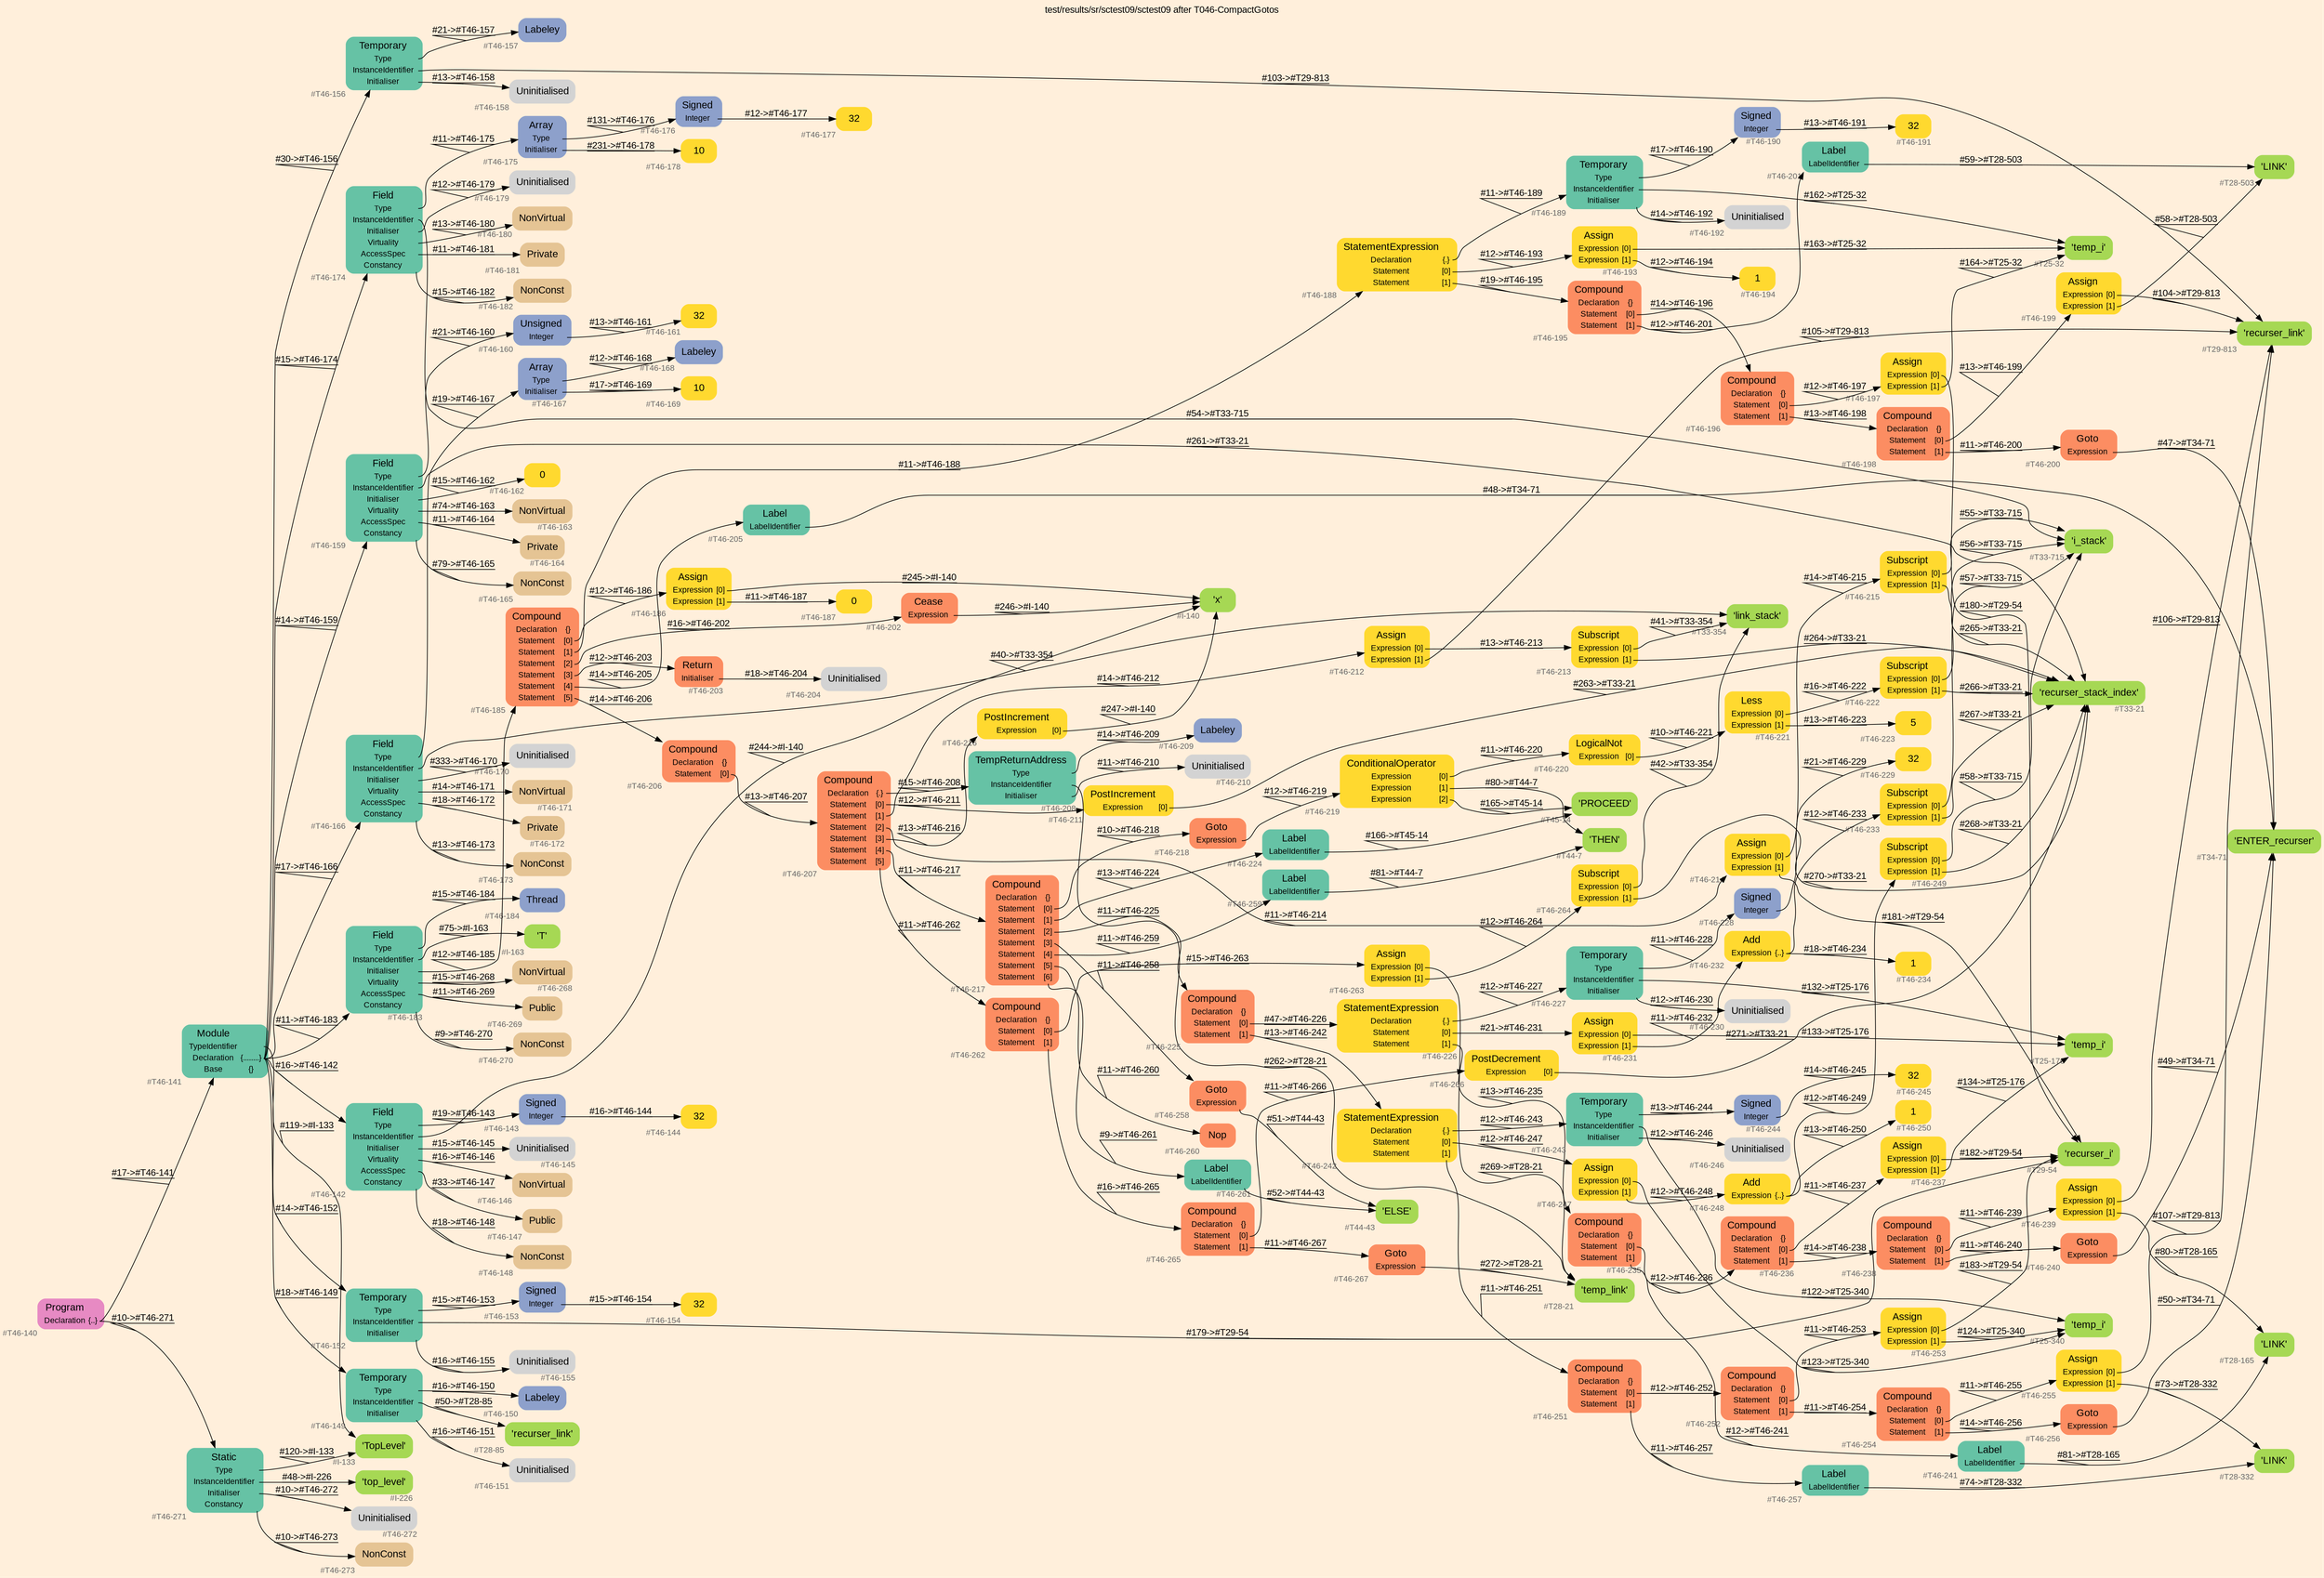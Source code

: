 digraph "test/results/sr/sctest09/sctest09 after T046-CompactGotos" {
label = "test/results/sr/sctest09/sctest09 after T046-CompactGotos"
labelloc = t
graph [
    rankdir = "LR"
    ranksep = 0.3
    bgcolor = antiquewhite1
    color = black
    fontcolor = black
    fontname = "Arial"
];
node [
    fontname = "Arial"
];
edge [
    fontname = "Arial"
];

// -------------------- node figure --------------------
// -------- block #T46-140 ----------
"#T46-140" [
    fillcolor = "/set28/4"
    xlabel = "#T46-140"
    fontsize = "12"
    fontcolor = grey40
    shape = "plaintext"
    label = <<TABLE BORDER="0" CELLBORDER="0" CELLSPACING="0">
     <TR><TD><FONT COLOR="black" POINT-SIZE="15">Program</FONT></TD></TR>
     <TR><TD><FONT COLOR="black" POINT-SIZE="12">Declaration</FONT></TD><TD PORT="port0"><FONT COLOR="black" POINT-SIZE="12">{..}</FONT></TD></TR>
    </TABLE>>
    style = "rounded,filled"
];

// -------- block #T46-141 ----------
"#T46-141" [
    fillcolor = "/set28/1"
    xlabel = "#T46-141"
    fontsize = "12"
    fontcolor = grey40
    shape = "plaintext"
    label = <<TABLE BORDER="0" CELLBORDER="0" CELLSPACING="0">
     <TR><TD><FONT COLOR="black" POINT-SIZE="15">Module</FONT></TD></TR>
     <TR><TD><FONT COLOR="black" POINT-SIZE="12">TypeIdentifier</FONT></TD><TD PORT="port0"></TD></TR>
     <TR><TD><FONT COLOR="black" POINT-SIZE="12">Declaration</FONT></TD><TD PORT="port1"><FONT COLOR="black" POINT-SIZE="12">{........}</FONT></TD></TR>
     <TR><TD><FONT COLOR="black" POINT-SIZE="12">Base</FONT></TD><TD PORT="port2"><FONT COLOR="black" POINT-SIZE="12">{}</FONT></TD></TR>
    </TABLE>>
    style = "rounded,filled"
];

// -------- block #I-133 ----------
"#I-133" [
    fillcolor = "/set28/5"
    xlabel = "#I-133"
    fontsize = "12"
    fontcolor = grey40
    shape = "plaintext"
    label = <<TABLE BORDER="0" CELLBORDER="0" CELLSPACING="0">
     <TR><TD><FONT COLOR="black" POINT-SIZE="15">'TopLevel'</FONT></TD></TR>
    </TABLE>>
    style = "rounded,filled"
];

// -------- block #T46-142 ----------
"#T46-142" [
    fillcolor = "/set28/1"
    xlabel = "#T46-142"
    fontsize = "12"
    fontcolor = grey40
    shape = "plaintext"
    label = <<TABLE BORDER="0" CELLBORDER="0" CELLSPACING="0">
     <TR><TD><FONT COLOR="black" POINT-SIZE="15">Field</FONT></TD></TR>
     <TR><TD><FONT COLOR="black" POINT-SIZE="12">Type</FONT></TD><TD PORT="port0"></TD></TR>
     <TR><TD><FONT COLOR="black" POINT-SIZE="12">InstanceIdentifier</FONT></TD><TD PORT="port1"></TD></TR>
     <TR><TD><FONT COLOR="black" POINT-SIZE="12">Initialiser</FONT></TD><TD PORT="port2"></TD></TR>
     <TR><TD><FONT COLOR="black" POINT-SIZE="12">Virtuality</FONT></TD><TD PORT="port3"></TD></TR>
     <TR><TD><FONT COLOR="black" POINT-SIZE="12">AccessSpec</FONT></TD><TD PORT="port4"></TD></TR>
     <TR><TD><FONT COLOR="black" POINT-SIZE="12">Constancy</FONT></TD><TD PORT="port5"></TD></TR>
    </TABLE>>
    style = "rounded,filled"
];

// -------- block #T46-143 ----------
"#T46-143" [
    fillcolor = "/set28/3"
    xlabel = "#T46-143"
    fontsize = "12"
    fontcolor = grey40
    shape = "plaintext"
    label = <<TABLE BORDER="0" CELLBORDER="0" CELLSPACING="0">
     <TR><TD><FONT COLOR="black" POINT-SIZE="15">Signed</FONT></TD></TR>
     <TR><TD><FONT COLOR="black" POINT-SIZE="12">Integer</FONT></TD><TD PORT="port0"></TD></TR>
    </TABLE>>
    style = "rounded,filled"
];

// -------- block #T46-144 ----------
"#T46-144" [
    fillcolor = "/set28/6"
    xlabel = "#T46-144"
    fontsize = "12"
    fontcolor = grey40
    shape = "plaintext"
    label = <<TABLE BORDER="0" CELLBORDER="0" CELLSPACING="0">
     <TR><TD><FONT COLOR="black" POINT-SIZE="15">32</FONT></TD></TR>
    </TABLE>>
    style = "rounded,filled"
];

// -------- block #I-140 ----------
"#I-140" [
    fillcolor = "/set28/5"
    xlabel = "#I-140"
    fontsize = "12"
    fontcolor = grey40
    shape = "plaintext"
    label = <<TABLE BORDER="0" CELLBORDER="0" CELLSPACING="0">
     <TR><TD><FONT COLOR="black" POINT-SIZE="15">'x'</FONT></TD></TR>
    </TABLE>>
    style = "rounded,filled"
];

// -------- block #T46-145 ----------
"#T46-145" [
    xlabel = "#T46-145"
    fontsize = "12"
    fontcolor = grey40
    shape = "plaintext"
    label = <<TABLE BORDER="0" CELLBORDER="0" CELLSPACING="0">
     <TR><TD><FONT COLOR="black" POINT-SIZE="15">Uninitialised</FONT></TD></TR>
    </TABLE>>
    style = "rounded,filled"
];

// -------- block #T46-146 ----------
"#T46-146" [
    fillcolor = "/set28/7"
    xlabel = "#T46-146"
    fontsize = "12"
    fontcolor = grey40
    shape = "plaintext"
    label = <<TABLE BORDER="0" CELLBORDER="0" CELLSPACING="0">
     <TR><TD><FONT COLOR="black" POINT-SIZE="15">NonVirtual</FONT></TD></TR>
    </TABLE>>
    style = "rounded,filled"
];

// -------- block #T46-147 ----------
"#T46-147" [
    fillcolor = "/set28/7"
    xlabel = "#T46-147"
    fontsize = "12"
    fontcolor = grey40
    shape = "plaintext"
    label = <<TABLE BORDER="0" CELLBORDER="0" CELLSPACING="0">
     <TR><TD><FONT COLOR="black" POINT-SIZE="15">Public</FONT></TD></TR>
    </TABLE>>
    style = "rounded,filled"
];

// -------- block #T46-148 ----------
"#T46-148" [
    fillcolor = "/set28/7"
    xlabel = "#T46-148"
    fontsize = "12"
    fontcolor = grey40
    shape = "plaintext"
    label = <<TABLE BORDER="0" CELLBORDER="0" CELLSPACING="0">
     <TR><TD><FONT COLOR="black" POINT-SIZE="15">NonConst</FONT></TD></TR>
    </TABLE>>
    style = "rounded,filled"
];

// -------- block #T46-149 ----------
"#T46-149" [
    fillcolor = "/set28/1"
    xlabel = "#T46-149"
    fontsize = "12"
    fontcolor = grey40
    shape = "plaintext"
    label = <<TABLE BORDER="0" CELLBORDER="0" CELLSPACING="0">
     <TR><TD><FONT COLOR="black" POINT-SIZE="15">Temporary</FONT></TD></TR>
     <TR><TD><FONT COLOR="black" POINT-SIZE="12">Type</FONT></TD><TD PORT="port0"></TD></TR>
     <TR><TD><FONT COLOR="black" POINT-SIZE="12">InstanceIdentifier</FONT></TD><TD PORT="port1"></TD></TR>
     <TR><TD><FONT COLOR="black" POINT-SIZE="12">Initialiser</FONT></TD><TD PORT="port2"></TD></TR>
    </TABLE>>
    style = "rounded,filled"
];

// -------- block #T46-150 ----------
"#T46-150" [
    fillcolor = "/set28/3"
    xlabel = "#T46-150"
    fontsize = "12"
    fontcolor = grey40
    shape = "plaintext"
    label = <<TABLE BORDER="0" CELLBORDER="0" CELLSPACING="0">
     <TR><TD><FONT COLOR="black" POINT-SIZE="15">Labeley</FONT></TD></TR>
    </TABLE>>
    style = "rounded,filled"
];

// -------- block #T28-85 ----------
"#T28-85" [
    fillcolor = "/set28/5"
    xlabel = "#T28-85"
    fontsize = "12"
    fontcolor = grey40
    shape = "plaintext"
    label = <<TABLE BORDER="0" CELLBORDER="0" CELLSPACING="0">
     <TR><TD><FONT COLOR="black" POINT-SIZE="15">'recurser_link'</FONT></TD></TR>
    </TABLE>>
    style = "rounded,filled"
];

// -------- block #T46-151 ----------
"#T46-151" [
    xlabel = "#T46-151"
    fontsize = "12"
    fontcolor = grey40
    shape = "plaintext"
    label = <<TABLE BORDER="0" CELLBORDER="0" CELLSPACING="0">
     <TR><TD><FONT COLOR="black" POINT-SIZE="15">Uninitialised</FONT></TD></TR>
    </TABLE>>
    style = "rounded,filled"
];

// -------- block #T46-152 ----------
"#T46-152" [
    fillcolor = "/set28/1"
    xlabel = "#T46-152"
    fontsize = "12"
    fontcolor = grey40
    shape = "plaintext"
    label = <<TABLE BORDER="0" CELLBORDER="0" CELLSPACING="0">
     <TR><TD><FONT COLOR="black" POINT-SIZE="15">Temporary</FONT></TD></TR>
     <TR><TD><FONT COLOR="black" POINT-SIZE="12">Type</FONT></TD><TD PORT="port0"></TD></TR>
     <TR><TD><FONT COLOR="black" POINT-SIZE="12">InstanceIdentifier</FONT></TD><TD PORT="port1"></TD></TR>
     <TR><TD><FONT COLOR="black" POINT-SIZE="12">Initialiser</FONT></TD><TD PORT="port2"></TD></TR>
    </TABLE>>
    style = "rounded,filled"
];

// -------- block #T46-153 ----------
"#T46-153" [
    fillcolor = "/set28/3"
    xlabel = "#T46-153"
    fontsize = "12"
    fontcolor = grey40
    shape = "plaintext"
    label = <<TABLE BORDER="0" CELLBORDER="0" CELLSPACING="0">
     <TR><TD><FONT COLOR="black" POINT-SIZE="15">Signed</FONT></TD></TR>
     <TR><TD><FONT COLOR="black" POINT-SIZE="12">Integer</FONT></TD><TD PORT="port0"></TD></TR>
    </TABLE>>
    style = "rounded,filled"
];

// -------- block #T46-154 ----------
"#T46-154" [
    fillcolor = "/set28/6"
    xlabel = "#T46-154"
    fontsize = "12"
    fontcolor = grey40
    shape = "plaintext"
    label = <<TABLE BORDER="0" CELLBORDER="0" CELLSPACING="0">
     <TR><TD><FONT COLOR="black" POINT-SIZE="15">32</FONT></TD></TR>
    </TABLE>>
    style = "rounded,filled"
];

// -------- block #T29-54 ----------
"#T29-54" [
    fillcolor = "/set28/5"
    xlabel = "#T29-54"
    fontsize = "12"
    fontcolor = grey40
    shape = "plaintext"
    label = <<TABLE BORDER="0" CELLBORDER="0" CELLSPACING="0">
     <TR><TD><FONT COLOR="black" POINT-SIZE="15">'recurser_i'</FONT></TD></TR>
    </TABLE>>
    style = "rounded,filled"
];

// -------- block #T46-155 ----------
"#T46-155" [
    xlabel = "#T46-155"
    fontsize = "12"
    fontcolor = grey40
    shape = "plaintext"
    label = <<TABLE BORDER="0" CELLBORDER="0" CELLSPACING="0">
     <TR><TD><FONT COLOR="black" POINT-SIZE="15">Uninitialised</FONT></TD></TR>
    </TABLE>>
    style = "rounded,filled"
];

// -------- block #T46-156 ----------
"#T46-156" [
    fillcolor = "/set28/1"
    xlabel = "#T46-156"
    fontsize = "12"
    fontcolor = grey40
    shape = "plaintext"
    label = <<TABLE BORDER="0" CELLBORDER="0" CELLSPACING="0">
     <TR><TD><FONT COLOR="black" POINT-SIZE="15">Temporary</FONT></TD></TR>
     <TR><TD><FONT COLOR="black" POINT-SIZE="12">Type</FONT></TD><TD PORT="port0"></TD></TR>
     <TR><TD><FONT COLOR="black" POINT-SIZE="12">InstanceIdentifier</FONT></TD><TD PORT="port1"></TD></TR>
     <TR><TD><FONT COLOR="black" POINT-SIZE="12">Initialiser</FONT></TD><TD PORT="port2"></TD></TR>
    </TABLE>>
    style = "rounded,filled"
];

// -------- block #T46-157 ----------
"#T46-157" [
    fillcolor = "/set28/3"
    xlabel = "#T46-157"
    fontsize = "12"
    fontcolor = grey40
    shape = "plaintext"
    label = <<TABLE BORDER="0" CELLBORDER="0" CELLSPACING="0">
     <TR><TD><FONT COLOR="black" POINT-SIZE="15">Labeley</FONT></TD></TR>
    </TABLE>>
    style = "rounded,filled"
];

// -------- block #T29-813 ----------
"#T29-813" [
    fillcolor = "/set28/5"
    xlabel = "#T29-813"
    fontsize = "12"
    fontcolor = grey40
    shape = "plaintext"
    label = <<TABLE BORDER="0" CELLBORDER="0" CELLSPACING="0">
     <TR><TD><FONT COLOR="black" POINT-SIZE="15">'recurser_link'</FONT></TD></TR>
    </TABLE>>
    style = "rounded,filled"
];

// -------- block #T46-158 ----------
"#T46-158" [
    xlabel = "#T46-158"
    fontsize = "12"
    fontcolor = grey40
    shape = "plaintext"
    label = <<TABLE BORDER="0" CELLBORDER="0" CELLSPACING="0">
     <TR><TD><FONT COLOR="black" POINT-SIZE="15">Uninitialised</FONT></TD></TR>
    </TABLE>>
    style = "rounded,filled"
];

// -------- block #T46-159 ----------
"#T46-159" [
    fillcolor = "/set28/1"
    xlabel = "#T46-159"
    fontsize = "12"
    fontcolor = grey40
    shape = "plaintext"
    label = <<TABLE BORDER="0" CELLBORDER="0" CELLSPACING="0">
     <TR><TD><FONT COLOR="black" POINT-SIZE="15">Field</FONT></TD></TR>
     <TR><TD><FONT COLOR="black" POINT-SIZE="12">Type</FONT></TD><TD PORT="port0"></TD></TR>
     <TR><TD><FONT COLOR="black" POINT-SIZE="12">InstanceIdentifier</FONT></TD><TD PORT="port1"></TD></TR>
     <TR><TD><FONT COLOR="black" POINT-SIZE="12">Initialiser</FONT></TD><TD PORT="port2"></TD></TR>
     <TR><TD><FONT COLOR="black" POINT-SIZE="12">Virtuality</FONT></TD><TD PORT="port3"></TD></TR>
     <TR><TD><FONT COLOR="black" POINT-SIZE="12">AccessSpec</FONT></TD><TD PORT="port4"></TD></TR>
     <TR><TD><FONT COLOR="black" POINT-SIZE="12">Constancy</FONT></TD><TD PORT="port5"></TD></TR>
    </TABLE>>
    style = "rounded,filled"
];

// -------- block #T46-160 ----------
"#T46-160" [
    fillcolor = "/set28/3"
    xlabel = "#T46-160"
    fontsize = "12"
    fontcolor = grey40
    shape = "plaintext"
    label = <<TABLE BORDER="0" CELLBORDER="0" CELLSPACING="0">
     <TR><TD><FONT COLOR="black" POINT-SIZE="15">Unsigned</FONT></TD></TR>
     <TR><TD><FONT COLOR="black" POINT-SIZE="12">Integer</FONT></TD><TD PORT="port0"></TD></TR>
    </TABLE>>
    style = "rounded,filled"
];

// -------- block #T46-161 ----------
"#T46-161" [
    fillcolor = "/set28/6"
    xlabel = "#T46-161"
    fontsize = "12"
    fontcolor = grey40
    shape = "plaintext"
    label = <<TABLE BORDER="0" CELLBORDER="0" CELLSPACING="0">
     <TR><TD><FONT COLOR="black" POINT-SIZE="15">32</FONT></TD></TR>
    </TABLE>>
    style = "rounded,filled"
];

// -------- block #T33-21 ----------
"#T33-21" [
    fillcolor = "/set28/5"
    xlabel = "#T33-21"
    fontsize = "12"
    fontcolor = grey40
    shape = "plaintext"
    label = <<TABLE BORDER="0" CELLBORDER="0" CELLSPACING="0">
     <TR><TD><FONT COLOR="black" POINT-SIZE="15">'recurser_stack_index'</FONT></TD></TR>
    </TABLE>>
    style = "rounded,filled"
];

// -------- block #T46-162 ----------
"#T46-162" [
    fillcolor = "/set28/6"
    xlabel = "#T46-162"
    fontsize = "12"
    fontcolor = grey40
    shape = "plaintext"
    label = <<TABLE BORDER="0" CELLBORDER="0" CELLSPACING="0">
     <TR><TD><FONT COLOR="black" POINT-SIZE="15">0</FONT></TD></TR>
    </TABLE>>
    style = "rounded,filled"
];

// -------- block #T46-163 ----------
"#T46-163" [
    fillcolor = "/set28/7"
    xlabel = "#T46-163"
    fontsize = "12"
    fontcolor = grey40
    shape = "plaintext"
    label = <<TABLE BORDER="0" CELLBORDER="0" CELLSPACING="0">
     <TR><TD><FONT COLOR="black" POINT-SIZE="15">NonVirtual</FONT></TD></TR>
    </TABLE>>
    style = "rounded,filled"
];

// -------- block #T46-164 ----------
"#T46-164" [
    fillcolor = "/set28/7"
    xlabel = "#T46-164"
    fontsize = "12"
    fontcolor = grey40
    shape = "plaintext"
    label = <<TABLE BORDER="0" CELLBORDER="0" CELLSPACING="0">
     <TR><TD><FONT COLOR="black" POINT-SIZE="15">Private</FONT></TD></TR>
    </TABLE>>
    style = "rounded,filled"
];

// -------- block #T46-165 ----------
"#T46-165" [
    fillcolor = "/set28/7"
    xlabel = "#T46-165"
    fontsize = "12"
    fontcolor = grey40
    shape = "plaintext"
    label = <<TABLE BORDER="0" CELLBORDER="0" CELLSPACING="0">
     <TR><TD><FONT COLOR="black" POINT-SIZE="15">NonConst</FONT></TD></TR>
    </TABLE>>
    style = "rounded,filled"
];

// -------- block #T46-166 ----------
"#T46-166" [
    fillcolor = "/set28/1"
    xlabel = "#T46-166"
    fontsize = "12"
    fontcolor = grey40
    shape = "plaintext"
    label = <<TABLE BORDER="0" CELLBORDER="0" CELLSPACING="0">
     <TR><TD><FONT COLOR="black" POINT-SIZE="15">Field</FONT></TD></TR>
     <TR><TD><FONT COLOR="black" POINT-SIZE="12">Type</FONT></TD><TD PORT="port0"></TD></TR>
     <TR><TD><FONT COLOR="black" POINT-SIZE="12">InstanceIdentifier</FONT></TD><TD PORT="port1"></TD></TR>
     <TR><TD><FONT COLOR="black" POINT-SIZE="12">Initialiser</FONT></TD><TD PORT="port2"></TD></TR>
     <TR><TD><FONT COLOR="black" POINT-SIZE="12">Virtuality</FONT></TD><TD PORT="port3"></TD></TR>
     <TR><TD><FONT COLOR="black" POINT-SIZE="12">AccessSpec</FONT></TD><TD PORT="port4"></TD></TR>
     <TR><TD><FONT COLOR="black" POINT-SIZE="12">Constancy</FONT></TD><TD PORT="port5"></TD></TR>
    </TABLE>>
    style = "rounded,filled"
];

// -------- block #T46-167 ----------
"#T46-167" [
    fillcolor = "/set28/3"
    xlabel = "#T46-167"
    fontsize = "12"
    fontcolor = grey40
    shape = "plaintext"
    label = <<TABLE BORDER="0" CELLBORDER="0" CELLSPACING="0">
     <TR><TD><FONT COLOR="black" POINT-SIZE="15">Array</FONT></TD></TR>
     <TR><TD><FONT COLOR="black" POINT-SIZE="12">Type</FONT></TD><TD PORT="port0"></TD></TR>
     <TR><TD><FONT COLOR="black" POINT-SIZE="12">Initialiser</FONT></TD><TD PORT="port1"></TD></TR>
    </TABLE>>
    style = "rounded,filled"
];

// -------- block #T46-168 ----------
"#T46-168" [
    fillcolor = "/set28/3"
    xlabel = "#T46-168"
    fontsize = "12"
    fontcolor = grey40
    shape = "plaintext"
    label = <<TABLE BORDER="0" CELLBORDER="0" CELLSPACING="0">
     <TR><TD><FONT COLOR="black" POINT-SIZE="15">Labeley</FONT></TD></TR>
    </TABLE>>
    style = "rounded,filled"
];

// -------- block #T46-169 ----------
"#T46-169" [
    fillcolor = "/set28/6"
    xlabel = "#T46-169"
    fontsize = "12"
    fontcolor = grey40
    shape = "plaintext"
    label = <<TABLE BORDER="0" CELLBORDER="0" CELLSPACING="0">
     <TR><TD><FONT COLOR="black" POINT-SIZE="15">10</FONT></TD></TR>
    </TABLE>>
    style = "rounded,filled"
];

// -------- block #T33-354 ----------
"#T33-354" [
    fillcolor = "/set28/5"
    xlabel = "#T33-354"
    fontsize = "12"
    fontcolor = grey40
    shape = "plaintext"
    label = <<TABLE BORDER="0" CELLBORDER="0" CELLSPACING="0">
     <TR><TD><FONT COLOR="black" POINT-SIZE="15">'link_stack'</FONT></TD></TR>
    </TABLE>>
    style = "rounded,filled"
];

// -------- block #T46-170 ----------
"#T46-170" [
    xlabel = "#T46-170"
    fontsize = "12"
    fontcolor = grey40
    shape = "plaintext"
    label = <<TABLE BORDER="0" CELLBORDER="0" CELLSPACING="0">
     <TR><TD><FONT COLOR="black" POINT-SIZE="15">Uninitialised</FONT></TD></TR>
    </TABLE>>
    style = "rounded,filled"
];

// -------- block #T46-171 ----------
"#T46-171" [
    fillcolor = "/set28/7"
    xlabel = "#T46-171"
    fontsize = "12"
    fontcolor = grey40
    shape = "plaintext"
    label = <<TABLE BORDER="0" CELLBORDER="0" CELLSPACING="0">
     <TR><TD><FONT COLOR="black" POINT-SIZE="15">NonVirtual</FONT></TD></TR>
    </TABLE>>
    style = "rounded,filled"
];

// -------- block #T46-172 ----------
"#T46-172" [
    fillcolor = "/set28/7"
    xlabel = "#T46-172"
    fontsize = "12"
    fontcolor = grey40
    shape = "plaintext"
    label = <<TABLE BORDER="0" CELLBORDER="0" CELLSPACING="0">
     <TR><TD><FONT COLOR="black" POINT-SIZE="15">Private</FONT></TD></TR>
    </TABLE>>
    style = "rounded,filled"
];

// -------- block #T46-173 ----------
"#T46-173" [
    fillcolor = "/set28/7"
    xlabel = "#T46-173"
    fontsize = "12"
    fontcolor = grey40
    shape = "plaintext"
    label = <<TABLE BORDER="0" CELLBORDER="0" CELLSPACING="0">
     <TR><TD><FONT COLOR="black" POINT-SIZE="15">NonConst</FONT></TD></TR>
    </TABLE>>
    style = "rounded,filled"
];

// -------- block #T46-174 ----------
"#T46-174" [
    fillcolor = "/set28/1"
    xlabel = "#T46-174"
    fontsize = "12"
    fontcolor = grey40
    shape = "plaintext"
    label = <<TABLE BORDER="0" CELLBORDER="0" CELLSPACING="0">
     <TR><TD><FONT COLOR="black" POINT-SIZE="15">Field</FONT></TD></TR>
     <TR><TD><FONT COLOR="black" POINT-SIZE="12">Type</FONT></TD><TD PORT="port0"></TD></TR>
     <TR><TD><FONT COLOR="black" POINT-SIZE="12">InstanceIdentifier</FONT></TD><TD PORT="port1"></TD></TR>
     <TR><TD><FONT COLOR="black" POINT-SIZE="12">Initialiser</FONT></TD><TD PORT="port2"></TD></TR>
     <TR><TD><FONT COLOR="black" POINT-SIZE="12">Virtuality</FONT></TD><TD PORT="port3"></TD></TR>
     <TR><TD><FONT COLOR="black" POINT-SIZE="12">AccessSpec</FONT></TD><TD PORT="port4"></TD></TR>
     <TR><TD><FONT COLOR="black" POINT-SIZE="12">Constancy</FONT></TD><TD PORT="port5"></TD></TR>
    </TABLE>>
    style = "rounded,filled"
];

// -------- block #T46-175 ----------
"#T46-175" [
    fillcolor = "/set28/3"
    xlabel = "#T46-175"
    fontsize = "12"
    fontcolor = grey40
    shape = "plaintext"
    label = <<TABLE BORDER="0" CELLBORDER="0" CELLSPACING="0">
     <TR><TD><FONT COLOR="black" POINT-SIZE="15">Array</FONT></TD></TR>
     <TR><TD><FONT COLOR="black" POINT-SIZE="12">Type</FONT></TD><TD PORT="port0"></TD></TR>
     <TR><TD><FONT COLOR="black" POINT-SIZE="12">Initialiser</FONT></TD><TD PORT="port1"></TD></TR>
    </TABLE>>
    style = "rounded,filled"
];

// -------- block #T46-176 ----------
"#T46-176" [
    fillcolor = "/set28/3"
    xlabel = "#T46-176"
    fontsize = "12"
    fontcolor = grey40
    shape = "plaintext"
    label = <<TABLE BORDER="0" CELLBORDER="0" CELLSPACING="0">
     <TR><TD><FONT COLOR="black" POINT-SIZE="15">Signed</FONT></TD></TR>
     <TR><TD><FONT COLOR="black" POINT-SIZE="12">Integer</FONT></TD><TD PORT="port0"></TD></TR>
    </TABLE>>
    style = "rounded,filled"
];

// -------- block #T46-177 ----------
"#T46-177" [
    fillcolor = "/set28/6"
    xlabel = "#T46-177"
    fontsize = "12"
    fontcolor = grey40
    shape = "plaintext"
    label = <<TABLE BORDER="0" CELLBORDER="0" CELLSPACING="0">
     <TR><TD><FONT COLOR="black" POINT-SIZE="15">32</FONT></TD></TR>
    </TABLE>>
    style = "rounded,filled"
];

// -------- block #T46-178 ----------
"#T46-178" [
    fillcolor = "/set28/6"
    xlabel = "#T46-178"
    fontsize = "12"
    fontcolor = grey40
    shape = "plaintext"
    label = <<TABLE BORDER="0" CELLBORDER="0" CELLSPACING="0">
     <TR><TD><FONT COLOR="black" POINT-SIZE="15">10</FONT></TD></TR>
    </TABLE>>
    style = "rounded,filled"
];

// -------- block #T33-715 ----------
"#T33-715" [
    fillcolor = "/set28/5"
    xlabel = "#T33-715"
    fontsize = "12"
    fontcolor = grey40
    shape = "plaintext"
    label = <<TABLE BORDER="0" CELLBORDER="0" CELLSPACING="0">
     <TR><TD><FONT COLOR="black" POINT-SIZE="15">'i_stack'</FONT></TD></TR>
    </TABLE>>
    style = "rounded,filled"
];

// -------- block #T46-179 ----------
"#T46-179" [
    xlabel = "#T46-179"
    fontsize = "12"
    fontcolor = grey40
    shape = "plaintext"
    label = <<TABLE BORDER="0" CELLBORDER="0" CELLSPACING="0">
     <TR><TD><FONT COLOR="black" POINT-SIZE="15">Uninitialised</FONT></TD></TR>
    </TABLE>>
    style = "rounded,filled"
];

// -------- block #T46-180 ----------
"#T46-180" [
    fillcolor = "/set28/7"
    xlabel = "#T46-180"
    fontsize = "12"
    fontcolor = grey40
    shape = "plaintext"
    label = <<TABLE BORDER="0" CELLBORDER="0" CELLSPACING="0">
     <TR><TD><FONT COLOR="black" POINT-SIZE="15">NonVirtual</FONT></TD></TR>
    </TABLE>>
    style = "rounded,filled"
];

// -------- block #T46-181 ----------
"#T46-181" [
    fillcolor = "/set28/7"
    xlabel = "#T46-181"
    fontsize = "12"
    fontcolor = grey40
    shape = "plaintext"
    label = <<TABLE BORDER="0" CELLBORDER="0" CELLSPACING="0">
     <TR><TD><FONT COLOR="black" POINT-SIZE="15">Private</FONT></TD></TR>
    </TABLE>>
    style = "rounded,filled"
];

// -------- block #T46-182 ----------
"#T46-182" [
    fillcolor = "/set28/7"
    xlabel = "#T46-182"
    fontsize = "12"
    fontcolor = grey40
    shape = "plaintext"
    label = <<TABLE BORDER="0" CELLBORDER="0" CELLSPACING="0">
     <TR><TD><FONT COLOR="black" POINT-SIZE="15">NonConst</FONT></TD></TR>
    </TABLE>>
    style = "rounded,filled"
];

// -------- block #T46-183 ----------
"#T46-183" [
    fillcolor = "/set28/1"
    xlabel = "#T46-183"
    fontsize = "12"
    fontcolor = grey40
    shape = "plaintext"
    label = <<TABLE BORDER="0" CELLBORDER="0" CELLSPACING="0">
     <TR><TD><FONT COLOR="black" POINT-SIZE="15">Field</FONT></TD></TR>
     <TR><TD><FONT COLOR="black" POINT-SIZE="12">Type</FONT></TD><TD PORT="port0"></TD></TR>
     <TR><TD><FONT COLOR="black" POINT-SIZE="12">InstanceIdentifier</FONT></TD><TD PORT="port1"></TD></TR>
     <TR><TD><FONT COLOR="black" POINT-SIZE="12">Initialiser</FONT></TD><TD PORT="port2"></TD></TR>
     <TR><TD><FONT COLOR="black" POINT-SIZE="12">Virtuality</FONT></TD><TD PORT="port3"></TD></TR>
     <TR><TD><FONT COLOR="black" POINT-SIZE="12">AccessSpec</FONT></TD><TD PORT="port4"></TD></TR>
     <TR><TD><FONT COLOR="black" POINT-SIZE="12">Constancy</FONT></TD><TD PORT="port5"></TD></TR>
    </TABLE>>
    style = "rounded,filled"
];

// -------- block #T46-184 ----------
"#T46-184" [
    fillcolor = "/set28/3"
    xlabel = "#T46-184"
    fontsize = "12"
    fontcolor = grey40
    shape = "plaintext"
    label = <<TABLE BORDER="0" CELLBORDER="0" CELLSPACING="0">
     <TR><TD><FONT COLOR="black" POINT-SIZE="15">Thread</FONT></TD></TR>
    </TABLE>>
    style = "rounded,filled"
];

// -------- block #I-163 ----------
"#I-163" [
    fillcolor = "/set28/5"
    xlabel = "#I-163"
    fontsize = "12"
    fontcolor = grey40
    shape = "plaintext"
    label = <<TABLE BORDER="0" CELLBORDER="0" CELLSPACING="0">
     <TR><TD><FONT COLOR="black" POINT-SIZE="15">'T'</FONT></TD></TR>
    </TABLE>>
    style = "rounded,filled"
];

// -------- block #T46-185 ----------
"#T46-185" [
    fillcolor = "/set28/2"
    xlabel = "#T46-185"
    fontsize = "12"
    fontcolor = grey40
    shape = "plaintext"
    label = <<TABLE BORDER="0" CELLBORDER="0" CELLSPACING="0">
     <TR><TD><FONT COLOR="black" POINT-SIZE="15">Compound</FONT></TD></TR>
     <TR><TD><FONT COLOR="black" POINT-SIZE="12">Declaration</FONT></TD><TD PORT="port0"><FONT COLOR="black" POINT-SIZE="12">{}</FONT></TD></TR>
     <TR><TD><FONT COLOR="black" POINT-SIZE="12">Statement</FONT></TD><TD PORT="port1"><FONT COLOR="black" POINT-SIZE="12">[0]</FONT></TD></TR>
     <TR><TD><FONT COLOR="black" POINT-SIZE="12">Statement</FONT></TD><TD PORT="port2"><FONT COLOR="black" POINT-SIZE="12">[1]</FONT></TD></TR>
     <TR><TD><FONT COLOR="black" POINT-SIZE="12">Statement</FONT></TD><TD PORT="port3"><FONT COLOR="black" POINT-SIZE="12">[2]</FONT></TD></TR>
     <TR><TD><FONT COLOR="black" POINT-SIZE="12">Statement</FONT></TD><TD PORT="port4"><FONT COLOR="black" POINT-SIZE="12">[3]</FONT></TD></TR>
     <TR><TD><FONT COLOR="black" POINT-SIZE="12">Statement</FONT></TD><TD PORT="port5"><FONT COLOR="black" POINT-SIZE="12">[4]</FONT></TD></TR>
     <TR><TD><FONT COLOR="black" POINT-SIZE="12">Statement</FONT></TD><TD PORT="port6"><FONT COLOR="black" POINT-SIZE="12">[5]</FONT></TD></TR>
    </TABLE>>
    style = "rounded,filled"
];

// -------- block #T46-186 ----------
"#T46-186" [
    fillcolor = "/set28/6"
    xlabel = "#T46-186"
    fontsize = "12"
    fontcolor = grey40
    shape = "plaintext"
    label = <<TABLE BORDER="0" CELLBORDER="0" CELLSPACING="0">
     <TR><TD><FONT COLOR="black" POINT-SIZE="15">Assign</FONT></TD></TR>
     <TR><TD><FONT COLOR="black" POINT-SIZE="12">Expression</FONT></TD><TD PORT="port0"><FONT COLOR="black" POINT-SIZE="12">[0]</FONT></TD></TR>
     <TR><TD><FONT COLOR="black" POINT-SIZE="12">Expression</FONT></TD><TD PORT="port1"><FONT COLOR="black" POINT-SIZE="12">[1]</FONT></TD></TR>
    </TABLE>>
    style = "rounded,filled"
];

// -------- block #T46-187 ----------
"#T46-187" [
    fillcolor = "/set28/6"
    xlabel = "#T46-187"
    fontsize = "12"
    fontcolor = grey40
    shape = "plaintext"
    label = <<TABLE BORDER="0" CELLBORDER="0" CELLSPACING="0">
     <TR><TD><FONT COLOR="black" POINT-SIZE="15">0</FONT></TD></TR>
    </TABLE>>
    style = "rounded,filled"
];

// -------- block #T46-188 ----------
"#T46-188" [
    fillcolor = "/set28/6"
    xlabel = "#T46-188"
    fontsize = "12"
    fontcolor = grey40
    shape = "plaintext"
    label = <<TABLE BORDER="0" CELLBORDER="0" CELLSPACING="0">
     <TR><TD><FONT COLOR="black" POINT-SIZE="15">StatementExpression</FONT></TD></TR>
     <TR><TD><FONT COLOR="black" POINT-SIZE="12">Declaration</FONT></TD><TD PORT="port0"><FONT COLOR="black" POINT-SIZE="12">{.}</FONT></TD></TR>
     <TR><TD><FONT COLOR="black" POINT-SIZE="12">Statement</FONT></TD><TD PORT="port1"><FONT COLOR="black" POINT-SIZE="12">[0]</FONT></TD></TR>
     <TR><TD><FONT COLOR="black" POINT-SIZE="12">Statement</FONT></TD><TD PORT="port2"><FONT COLOR="black" POINT-SIZE="12">[1]</FONT></TD></TR>
    </TABLE>>
    style = "rounded,filled"
];

// -------- block #T46-189 ----------
"#T46-189" [
    fillcolor = "/set28/1"
    xlabel = "#T46-189"
    fontsize = "12"
    fontcolor = grey40
    shape = "plaintext"
    label = <<TABLE BORDER="0" CELLBORDER="0" CELLSPACING="0">
     <TR><TD><FONT COLOR="black" POINT-SIZE="15">Temporary</FONT></TD></TR>
     <TR><TD><FONT COLOR="black" POINT-SIZE="12">Type</FONT></TD><TD PORT="port0"></TD></TR>
     <TR><TD><FONT COLOR="black" POINT-SIZE="12">InstanceIdentifier</FONT></TD><TD PORT="port1"></TD></TR>
     <TR><TD><FONT COLOR="black" POINT-SIZE="12">Initialiser</FONT></TD><TD PORT="port2"></TD></TR>
    </TABLE>>
    style = "rounded,filled"
];

// -------- block #T46-190 ----------
"#T46-190" [
    fillcolor = "/set28/3"
    xlabel = "#T46-190"
    fontsize = "12"
    fontcolor = grey40
    shape = "plaintext"
    label = <<TABLE BORDER="0" CELLBORDER="0" CELLSPACING="0">
     <TR><TD><FONT COLOR="black" POINT-SIZE="15">Signed</FONT></TD></TR>
     <TR><TD><FONT COLOR="black" POINT-SIZE="12">Integer</FONT></TD><TD PORT="port0"></TD></TR>
    </TABLE>>
    style = "rounded,filled"
];

// -------- block #T46-191 ----------
"#T46-191" [
    fillcolor = "/set28/6"
    xlabel = "#T46-191"
    fontsize = "12"
    fontcolor = grey40
    shape = "plaintext"
    label = <<TABLE BORDER="0" CELLBORDER="0" CELLSPACING="0">
     <TR><TD><FONT COLOR="black" POINT-SIZE="15">32</FONT></TD></TR>
    </TABLE>>
    style = "rounded,filled"
];

// -------- block #T25-32 ----------
"#T25-32" [
    fillcolor = "/set28/5"
    xlabel = "#T25-32"
    fontsize = "12"
    fontcolor = grey40
    shape = "plaintext"
    label = <<TABLE BORDER="0" CELLBORDER="0" CELLSPACING="0">
     <TR><TD><FONT COLOR="black" POINT-SIZE="15">'temp_i'</FONT></TD></TR>
    </TABLE>>
    style = "rounded,filled"
];

// -------- block #T46-192 ----------
"#T46-192" [
    xlabel = "#T46-192"
    fontsize = "12"
    fontcolor = grey40
    shape = "plaintext"
    label = <<TABLE BORDER="0" CELLBORDER="0" CELLSPACING="0">
     <TR><TD><FONT COLOR="black" POINT-SIZE="15">Uninitialised</FONT></TD></TR>
    </TABLE>>
    style = "rounded,filled"
];

// -------- block #T46-193 ----------
"#T46-193" [
    fillcolor = "/set28/6"
    xlabel = "#T46-193"
    fontsize = "12"
    fontcolor = grey40
    shape = "plaintext"
    label = <<TABLE BORDER="0" CELLBORDER="0" CELLSPACING="0">
     <TR><TD><FONT COLOR="black" POINT-SIZE="15">Assign</FONT></TD></TR>
     <TR><TD><FONT COLOR="black" POINT-SIZE="12">Expression</FONT></TD><TD PORT="port0"><FONT COLOR="black" POINT-SIZE="12">[0]</FONT></TD></TR>
     <TR><TD><FONT COLOR="black" POINT-SIZE="12">Expression</FONT></TD><TD PORT="port1"><FONT COLOR="black" POINT-SIZE="12">[1]</FONT></TD></TR>
    </TABLE>>
    style = "rounded,filled"
];

// -------- block #T46-194 ----------
"#T46-194" [
    fillcolor = "/set28/6"
    xlabel = "#T46-194"
    fontsize = "12"
    fontcolor = grey40
    shape = "plaintext"
    label = <<TABLE BORDER="0" CELLBORDER="0" CELLSPACING="0">
     <TR><TD><FONT COLOR="black" POINT-SIZE="15">1</FONT></TD></TR>
    </TABLE>>
    style = "rounded,filled"
];

// -------- block #T46-195 ----------
"#T46-195" [
    fillcolor = "/set28/2"
    xlabel = "#T46-195"
    fontsize = "12"
    fontcolor = grey40
    shape = "plaintext"
    label = <<TABLE BORDER="0" CELLBORDER="0" CELLSPACING="0">
     <TR><TD><FONT COLOR="black" POINT-SIZE="15">Compound</FONT></TD></TR>
     <TR><TD><FONT COLOR="black" POINT-SIZE="12">Declaration</FONT></TD><TD PORT="port0"><FONT COLOR="black" POINT-SIZE="12">{}</FONT></TD></TR>
     <TR><TD><FONT COLOR="black" POINT-SIZE="12">Statement</FONT></TD><TD PORT="port1"><FONT COLOR="black" POINT-SIZE="12">[0]</FONT></TD></TR>
     <TR><TD><FONT COLOR="black" POINT-SIZE="12">Statement</FONT></TD><TD PORT="port2"><FONT COLOR="black" POINT-SIZE="12">[1]</FONT></TD></TR>
    </TABLE>>
    style = "rounded,filled"
];

// -------- block #T46-196 ----------
"#T46-196" [
    fillcolor = "/set28/2"
    xlabel = "#T46-196"
    fontsize = "12"
    fontcolor = grey40
    shape = "plaintext"
    label = <<TABLE BORDER="0" CELLBORDER="0" CELLSPACING="0">
     <TR><TD><FONT COLOR="black" POINT-SIZE="15">Compound</FONT></TD></TR>
     <TR><TD><FONT COLOR="black" POINT-SIZE="12">Declaration</FONT></TD><TD PORT="port0"><FONT COLOR="black" POINT-SIZE="12">{}</FONT></TD></TR>
     <TR><TD><FONT COLOR="black" POINT-SIZE="12">Statement</FONT></TD><TD PORT="port1"><FONT COLOR="black" POINT-SIZE="12">[0]</FONT></TD></TR>
     <TR><TD><FONT COLOR="black" POINT-SIZE="12">Statement</FONT></TD><TD PORT="port2"><FONT COLOR="black" POINT-SIZE="12">[1]</FONT></TD></TR>
    </TABLE>>
    style = "rounded,filled"
];

// -------- block #T46-197 ----------
"#T46-197" [
    fillcolor = "/set28/6"
    xlabel = "#T46-197"
    fontsize = "12"
    fontcolor = grey40
    shape = "plaintext"
    label = <<TABLE BORDER="0" CELLBORDER="0" CELLSPACING="0">
     <TR><TD><FONT COLOR="black" POINT-SIZE="15">Assign</FONT></TD></TR>
     <TR><TD><FONT COLOR="black" POINT-SIZE="12">Expression</FONT></TD><TD PORT="port0"><FONT COLOR="black" POINT-SIZE="12">[0]</FONT></TD></TR>
     <TR><TD><FONT COLOR="black" POINT-SIZE="12">Expression</FONT></TD><TD PORT="port1"><FONT COLOR="black" POINT-SIZE="12">[1]</FONT></TD></TR>
    </TABLE>>
    style = "rounded,filled"
];

// -------- block #T46-198 ----------
"#T46-198" [
    fillcolor = "/set28/2"
    xlabel = "#T46-198"
    fontsize = "12"
    fontcolor = grey40
    shape = "plaintext"
    label = <<TABLE BORDER="0" CELLBORDER="0" CELLSPACING="0">
     <TR><TD><FONT COLOR="black" POINT-SIZE="15">Compound</FONT></TD></TR>
     <TR><TD><FONT COLOR="black" POINT-SIZE="12">Declaration</FONT></TD><TD PORT="port0"><FONT COLOR="black" POINT-SIZE="12">{}</FONT></TD></TR>
     <TR><TD><FONT COLOR="black" POINT-SIZE="12">Statement</FONT></TD><TD PORT="port1"><FONT COLOR="black" POINT-SIZE="12">[0]</FONT></TD></TR>
     <TR><TD><FONT COLOR="black" POINT-SIZE="12">Statement</FONT></TD><TD PORT="port2"><FONT COLOR="black" POINT-SIZE="12">[1]</FONT></TD></TR>
    </TABLE>>
    style = "rounded,filled"
];

// -------- block #T46-199 ----------
"#T46-199" [
    fillcolor = "/set28/6"
    xlabel = "#T46-199"
    fontsize = "12"
    fontcolor = grey40
    shape = "plaintext"
    label = <<TABLE BORDER="0" CELLBORDER="0" CELLSPACING="0">
     <TR><TD><FONT COLOR="black" POINT-SIZE="15">Assign</FONT></TD></TR>
     <TR><TD><FONT COLOR="black" POINT-SIZE="12">Expression</FONT></TD><TD PORT="port0"><FONT COLOR="black" POINT-SIZE="12">[0]</FONT></TD></TR>
     <TR><TD><FONT COLOR="black" POINT-SIZE="12">Expression</FONT></TD><TD PORT="port1"><FONT COLOR="black" POINT-SIZE="12">[1]</FONT></TD></TR>
    </TABLE>>
    style = "rounded,filled"
];

// -------- block #T28-503 ----------
"#T28-503" [
    fillcolor = "/set28/5"
    xlabel = "#T28-503"
    fontsize = "12"
    fontcolor = grey40
    shape = "plaintext"
    label = <<TABLE BORDER="0" CELLBORDER="0" CELLSPACING="0">
     <TR><TD><FONT COLOR="black" POINT-SIZE="15">'LINK'</FONT></TD></TR>
    </TABLE>>
    style = "rounded,filled"
];

// -------- block #T46-200 ----------
"#T46-200" [
    fillcolor = "/set28/2"
    xlabel = "#T46-200"
    fontsize = "12"
    fontcolor = grey40
    shape = "plaintext"
    label = <<TABLE BORDER="0" CELLBORDER="0" CELLSPACING="0">
     <TR><TD><FONT COLOR="black" POINT-SIZE="15">Goto</FONT></TD></TR>
     <TR><TD><FONT COLOR="black" POINT-SIZE="12">Expression</FONT></TD><TD PORT="port0"></TD></TR>
    </TABLE>>
    style = "rounded,filled"
];

// -------- block #T34-71 ----------
"#T34-71" [
    fillcolor = "/set28/5"
    xlabel = "#T34-71"
    fontsize = "12"
    fontcolor = grey40
    shape = "plaintext"
    label = <<TABLE BORDER="0" CELLBORDER="0" CELLSPACING="0">
     <TR><TD><FONT COLOR="black" POINT-SIZE="15">'ENTER_recurser'</FONT></TD></TR>
    </TABLE>>
    style = "rounded,filled"
];

// -------- block #T46-201 ----------
"#T46-201" [
    fillcolor = "/set28/1"
    xlabel = "#T46-201"
    fontsize = "12"
    fontcolor = grey40
    shape = "plaintext"
    label = <<TABLE BORDER="0" CELLBORDER="0" CELLSPACING="0">
     <TR><TD><FONT COLOR="black" POINT-SIZE="15">Label</FONT></TD></TR>
     <TR><TD><FONT COLOR="black" POINT-SIZE="12">LabelIdentifier</FONT></TD><TD PORT="port0"></TD></TR>
    </TABLE>>
    style = "rounded,filled"
];

// -------- block #T46-202 ----------
"#T46-202" [
    fillcolor = "/set28/2"
    xlabel = "#T46-202"
    fontsize = "12"
    fontcolor = grey40
    shape = "plaintext"
    label = <<TABLE BORDER="0" CELLBORDER="0" CELLSPACING="0">
     <TR><TD><FONT COLOR="black" POINT-SIZE="15">Cease</FONT></TD></TR>
     <TR><TD><FONT COLOR="black" POINT-SIZE="12">Expression</FONT></TD><TD PORT="port0"></TD></TR>
    </TABLE>>
    style = "rounded,filled"
];

// -------- block #T46-203 ----------
"#T46-203" [
    fillcolor = "/set28/2"
    xlabel = "#T46-203"
    fontsize = "12"
    fontcolor = grey40
    shape = "plaintext"
    label = <<TABLE BORDER="0" CELLBORDER="0" CELLSPACING="0">
     <TR><TD><FONT COLOR="black" POINT-SIZE="15">Return</FONT></TD></TR>
     <TR><TD><FONT COLOR="black" POINT-SIZE="12">Initialiser</FONT></TD><TD PORT="port0"></TD></TR>
    </TABLE>>
    style = "rounded,filled"
];

// -------- block #T46-204 ----------
"#T46-204" [
    xlabel = "#T46-204"
    fontsize = "12"
    fontcolor = grey40
    shape = "plaintext"
    label = <<TABLE BORDER="0" CELLBORDER="0" CELLSPACING="0">
     <TR><TD><FONT COLOR="black" POINT-SIZE="15">Uninitialised</FONT></TD></TR>
    </TABLE>>
    style = "rounded,filled"
];

// -------- block #T46-205 ----------
"#T46-205" [
    fillcolor = "/set28/1"
    xlabel = "#T46-205"
    fontsize = "12"
    fontcolor = grey40
    shape = "plaintext"
    label = <<TABLE BORDER="0" CELLBORDER="0" CELLSPACING="0">
     <TR><TD><FONT COLOR="black" POINT-SIZE="15">Label</FONT></TD></TR>
     <TR><TD><FONT COLOR="black" POINT-SIZE="12">LabelIdentifier</FONT></TD><TD PORT="port0"></TD></TR>
    </TABLE>>
    style = "rounded,filled"
];

// -------- block #T46-206 ----------
"#T46-206" [
    fillcolor = "/set28/2"
    xlabel = "#T46-206"
    fontsize = "12"
    fontcolor = grey40
    shape = "plaintext"
    label = <<TABLE BORDER="0" CELLBORDER="0" CELLSPACING="0">
     <TR><TD><FONT COLOR="black" POINT-SIZE="15">Compound</FONT></TD></TR>
     <TR><TD><FONT COLOR="black" POINT-SIZE="12">Declaration</FONT></TD><TD PORT="port0"><FONT COLOR="black" POINT-SIZE="12">{}</FONT></TD></TR>
     <TR><TD><FONT COLOR="black" POINT-SIZE="12">Statement</FONT></TD><TD PORT="port1"><FONT COLOR="black" POINT-SIZE="12">[0]</FONT></TD></TR>
    </TABLE>>
    style = "rounded,filled"
];

// -------- block #T46-207 ----------
"#T46-207" [
    fillcolor = "/set28/2"
    xlabel = "#T46-207"
    fontsize = "12"
    fontcolor = grey40
    shape = "plaintext"
    label = <<TABLE BORDER="0" CELLBORDER="0" CELLSPACING="0">
     <TR><TD><FONT COLOR="black" POINT-SIZE="15">Compound</FONT></TD></TR>
     <TR><TD><FONT COLOR="black" POINT-SIZE="12">Declaration</FONT></TD><TD PORT="port0"><FONT COLOR="black" POINT-SIZE="12">{.}</FONT></TD></TR>
     <TR><TD><FONT COLOR="black" POINT-SIZE="12">Statement</FONT></TD><TD PORT="port1"><FONT COLOR="black" POINT-SIZE="12">[0]</FONT></TD></TR>
     <TR><TD><FONT COLOR="black" POINT-SIZE="12">Statement</FONT></TD><TD PORT="port2"><FONT COLOR="black" POINT-SIZE="12">[1]</FONT></TD></TR>
     <TR><TD><FONT COLOR="black" POINT-SIZE="12">Statement</FONT></TD><TD PORT="port3"><FONT COLOR="black" POINT-SIZE="12">[2]</FONT></TD></TR>
     <TR><TD><FONT COLOR="black" POINT-SIZE="12">Statement</FONT></TD><TD PORT="port4"><FONT COLOR="black" POINT-SIZE="12">[3]</FONT></TD></TR>
     <TR><TD><FONT COLOR="black" POINT-SIZE="12">Statement</FONT></TD><TD PORT="port5"><FONT COLOR="black" POINT-SIZE="12">[4]</FONT></TD></TR>
     <TR><TD><FONT COLOR="black" POINT-SIZE="12">Statement</FONT></TD><TD PORT="port6"><FONT COLOR="black" POINT-SIZE="12">[5]</FONT></TD></TR>
    </TABLE>>
    style = "rounded,filled"
];

// -------- block #T46-208 ----------
"#T46-208" [
    fillcolor = "/set28/1"
    xlabel = "#T46-208"
    fontsize = "12"
    fontcolor = grey40
    shape = "plaintext"
    label = <<TABLE BORDER="0" CELLBORDER="0" CELLSPACING="0">
     <TR><TD><FONT COLOR="black" POINT-SIZE="15">TempReturnAddress</FONT></TD></TR>
     <TR><TD><FONT COLOR="black" POINT-SIZE="12">Type</FONT></TD><TD PORT="port0"></TD></TR>
     <TR><TD><FONT COLOR="black" POINT-SIZE="12">InstanceIdentifier</FONT></TD><TD PORT="port1"></TD></TR>
     <TR><TD><FONT COLOR="black" POINT-SIZE="12">Initialiser</FONT></TD><TD PORT="port2"></TD></TR>
    </TABLE>>
    style = "rounded,filled"
];

// -------- block #T46-209 ----------
"#T46-209" [
    fillcolor = "/set28/3"
    xlabel = "#T46-209"
    fontsize = "12"
    fontcolor = grey40
    shape = "plaintext"
    label = <<TABLE BORDER="0" CELLBORDER="0" CELLSPACING="0">
     <TR><TD><FONT COLOR="black" POINT-SIZE="15">Labeley</FONT></TD></TR>
    </TABLE>>
    style = "rounded,filled"
];

// -------- block #T28-21 ----------
"#T28-21" [
    fillcolor = "/set28/5"
    xlabel = "#T28-21"
    fontsize = "12"
    fontcolor = grey40
    shape = "plaintext"
    label = <<TABLE BORDER="0" CELLBORDER="0" CELLSPACING="0">
     <TR><TD><FONT COLOR="black" POINT-SIZE="15">'temp_link'</FONT></TD></TR>
    </TABLE>>
    style = "rounded,filled"
];

// -------- block #T46-210 ----------
"#T46-210" [
    xlabel = "#T46-210"
    fontsize = "12"
    fontcolor = grey40
    shape = "plaintext"
    label = <<TABLE BORDER="0" CELLBORDER="0" CELLSPACING="0">
     <TR><TD><FONT COLOR="black" POINT-SIZE="15">Uninitialised</FONT></TD></TR>
    </TABLE>>
    style = "rounded,filled"
];

// -------- block #T46-211 ----------
"#T46-211" [
    fillcolor = "/set28/6"
    xlabel = "#T46-211"
    fontsize = "12"
    fontcolor = grey40
    shape = "plaintext"
    label = <<TABLE BORDER="0" CELLBORDER="0" CELLSPACING="0">
     <TR><TD><FONT COLOR="black" POINT-SIZE="15">PostIncrement</FONT></TD></TR>
     <TR><TD><FONT COLOR="black" POINT-SIZE="12">Expression</FONT></TD><TD PORT="port0"><FONT COLOR="black" POINT-SIZE="12">[0]</FONT></TD></TR>
    </TABLE>>
    style = "rounded,filled"
];

// -------- block #T46-212 ----------
"#T46-212" [
    fillcolor = "/set28/6"
    xlabel = "#T46-212"
    fontsize = "12"
    fontcolor = grey40
    shape = "plaintext"
    label = <<TABLE BORDER="0" CELLBORDER="0" CELLSPACING="0">
     <TR><TD><FONT COLOR="black" POINT-SIZE="15">Assign</FONT></TD></TR>
     <TR><TD><FONT COLOR="black" POINT-SIZE="12">Expression</FONT></TD><TD PORT="port0"><FONT COLOR="black" POINT-SIZE="12">[0]</FONT></TD></TR>
     <TR><TD><FONT COLOR="black" POINT-SIZE="12">Expression</FONT></TD><TD PORT="port1"><FONT COLOR="black" POINT-SIZE="12">[1]</FONT></TD></TR>
    </TABLE>>
    style = "rounded,filled"
];

// -------- block #T46-213 ----------
"#T46-213" [
    fillcolor = "/set28/6"
    xlabel = "#T46-213"
    fontsize = "12"
    fontcolor = grey40
    shape = "plaintext"
    label = <<TABLE BORDER="0" CELLBORDER="0" CELLSPACING="0">
     <TR><TD><FONT COLOR="black" POINT-SIZE="15">Subscript</FONT></TD></TR>
     <TR><TD><FONT COLOR="black" POINT-SIZE="12">Expression</FONT></TD><TD PORT="port0"><FONT COLOR="black" POINT-SIZE="12">[0]</FONT></TD></TR>
     <TR><TD><FONT COLOR="black" POINT-SIZE="12">Expression</FONT></TD><TD PORT="port1"><FONT COLOR="black" POINT-SIZE="12">[1]</FONT></TD></TR>
    </TABLE>>
    style = "rounded,filled"
];

// -------- block #T46-214 ----------
"#T46-214" [
    fillcolor = "/set28/6"
    xlabel = "#T46-214"
    fontsize = "12"
    fontcolor = grey40
    shape = "plaintext"
    label = <<TABLE BORDER="0" CELLBORDER="0" CELLSPACING="0">
     <TR><TD><FONT COLOR="black" POINT-SIZE="15">Assign</FONT></TD></TR>
     <TR><TD><FONT COLOR="black" POINT-SIZE="12">Expression</FONT></TD><TD PORT="port0"><FONT COLOR="black" POINT-SIZE="12">[0]</FONT></TD></TR>
     <TR><TD><FONT COLOR="black" POINT-SIZE="12">Expression</FONT></TD><TD PORT="port1"><FONT COLOR="black" POINT-SIZE="12">[1]</FONT></TD></TR>
    </TABLE>>
    style = "rounded,filled"
];

// -------- block #T46-215 ----------
"#T46-215" [
    fillcolor = "/set28/6"
    xlabel = "#T46-215"
    fontsize = "12"
    fontcolor = grey40
    shape = "plaintext"
    label = <<TABLE BORDER="0" CELLBORDER="0" CELLSPACING="0">
     <TR><TD><FONT COLOR="black" POINT-SIZE="15">Subscript</FONT></TD></TR>
     <TR><TD><FONT COLOR="black" POINT-SIZE="12">Expression</FONT></TD><TD PORT="port0"><FONT COLOR="black" POINT-SIZE="12">[0]</FONT></TD></TR>
     <TR><TD><FONT COLOR="black" POINT-SIZE="12">Expression</FONT></TD><TD PORT="port1"><FONT COLOR="black" POINT-SIZE="12">[1]</FONT></TD></TR>
    </TABLE>>
    style = "rounded,filled"
];

// -------- block #T46-216 ----------
"#T46-216" [
    fillcolor = "/set28/6"
    xlabel = "#T46-216"
    fontsize = "12"
    fontcolor = grey40
    shape = "plaintext"
    label = <<TABLE BORDER="0" CELLBORDER="0" CELLSPACING="0">
     <TR><TD><FONT COLOR="black" POINT-SIZE="15">PostIncrement</FONT></TD></TR>
     <TR><TD><FONT COLOR="black" POINT-SIZE="12">Expression</FONT></TD><TD PORT="port0"><FONT COLOR="black" POINT-SIZE="12">[0]</FONT></TD></TR>
    </TABLE>>
    style = "rounded,filled"
];

// -------- block #T46-217 ----------
"#T46-217" [
    fillcolor = "/set28/2"
    xlabel = "#T46-217"
    fontsize = "12"
    fontcolor = grey40
    shape = "plaintext"
    label = <<TABLE BORDER="0" CELLBORDER="0" CELLSPACING="0">
     <TR><TD><FONT COLOR="black" POINT-SIZE="15">Compound</FONT></TD></TR>
     <TR><TD><FONT COLOR="black" POINT-SIZE="12">Declaration</FONT></TD><TD PORT="port0"><FONT COLOR="black" POINT-SIZE="12">{}</FONT></TD></TR>
     <TR><TD><FONT COLOR="black" POINT-SIZE="12">Statement</FONT></TD><TD PORT="port1"><FONT COLOR="black" POINT-SIZE="12">[0]</FONT></TD></TR>
     <TR><TD><FONT COLOR="black" POINT-SIZE="12">Statement</FONT></TD><TD PORT="port2"><FONT COLOR="black" POINT-SIZE="12">[1]</FONT></TD></TR>
     <TR><TD><FONT COLOR="black" POINT-SIZE="12">Statement</FONT></TD><TD PORT="port3"><FONT COLOR="black" POINT-SIZE="12">[2]</FONT></TD></TR>
     <TR><TD><FONT COLOR="black" POINT-SIZE="12">Statement</FONT></TD><TD PORT="port4"><FONT COLOR="black" POINT-SIZE="12">[3]</FONT></TD></TR>
     <TR><TD><FONT COLOR="black" POINT-SIZE="12">Statement</FONT></TD><TD PORT="port5"><FONT COLOR="black" POINT-SIZE="12">[4]</FONT></TD></TR>
     <TR><TD><FONT COLOR="black" POINT-SIZE="12">Statement</FONT></TD><TD PORT="port6"><FONT COLOR="black" POINT-SIZE="12">[5]</FONT></TD></TR>
     <TR><TD><FONT COLOR="black" POINT-SIZE="12">Statement</FONT></TD><TD PORT="port7"><FONT COLOR="black" POINT-SIZE="12">[6]</FONT></TD></TR>
    </TABLE>>
    style = "rounded,filled"
];

// -------- block #T46-218 ----------
"#T46-218" [
    fillcolor = "/set28/2"
    xlabel = "#T46-218"
    fontsize = "12"
    fontcolor = grey40
    shape = "plaintext"
    label = <<TABLE BORDER="0" CELLBORDER="0" CELLSPACING="0">
     <TR><TD><FONT COLOR="black" POINT-SIZE="15">Goto</FONT></TD></TR>
     <TR><TD><FONT COLOR="black" POINT-SIZE="12">Expression</FONT></TD><TD PORT="port0"></TD></TR>
    </TABLE>>
    style = "rounded,filled"
];

// -------- block #T46-219 ----------
"#T46-219" [
    fillcolor = "/set28/6"
    xlabel = "#T46-219"
    fontsize = "12"
    fontcolor = grey40
    shape = "plaintext"
    label = <<TABLE BORDER="0" CELLBORDER="0" CELLSPACING="0">
     <TR><TD><FONT COLOR="black" POINT-SIZE="15">ConditionalOperator</FONT></TD></TR>
     <TR><TD><FONT COLOR="black" POINT-SIZE="12">Expression</FONT></TD><TD PORT="port0"><FONT COLOR="black" POINT-SIZE="12">[0]</FONT></TD></TR>
     <TR><TD><FONT COLOR="black" POINT-SIZE="12">Expression</FONT></TD><TD PORT="port1"><FONT COLOR="black" POINT-SIZE="12">[1]</FONT></TD></TR>
     <TR><TD><FONT COLOR="black" POINT-SIZE="12">Expression</FONT></TD><TD PORT="port2"><FONT COLOR="black" POINT-SIZE="12">[2]</FONT></TD></TR>
    </TABLE>>
    style = "rounded,filled"
];

// -------- block #T46-220 ----------
"#T46-220" [
    fillcolor = "/set28/6"
    xlabel = "#T46-220"
    fontsize = "12"
    fontcolor = grey40
    shape = "plaintext"
    label = <<TABLE BORDER="0" CELLBORDER="0" CELLSPACING="0">
     <TR><TD><FONT COLOR="black" POINT-SIZE="15">LogicalNot</FONT></TD></TR>
     <TR><TD><FONT COLOR="black" POINT-SIZE="12">Expression</FONT></TD><TD PORT="port0"><FONT COLOR="black" POINT-SIZE="12">[0]</FONT></TD></TR>
    </TABLE>>
    style = "rounded,filled"
];

// -------- block #T46-221 ----------
"#T46-221" [
    fillcolor = "/set28/6"
    xlabel = "#T46-221"
    fontsize = "12"
    fontcolor = grey40
    shape = "plaintext"
    label = <<TABLE BORDER="0" CELLBORDER="0" CELLSPACING="0">
     <TR><TD><FONT COLOR="black" POINT-SIZE="15">Less</FONT></TD></TR>
     <TR><TD><FONT COLOR="black" POINT-SIZE="12">Expression</FONT></TD><TD PORT="port0"><FONT COLOR="black" POINT-SIZE="12">[0]</FONT></TD></TR>
     <TR><TD><FONT COLOR="black" POINT-SIZE="12">Expression</FONT></TD><TD PORT="port1"><FONT COLOR="black" POINT-SIZE="12">[1]</FONT></TD></TR>
    </TABLE>>
    style = "rounded,filled"
];

// -------- block #T46-222 ----------
"#T46-222" [
    fillcolor = "/set28/6"
    xlabel = "#T46-222"
    fontsize = "12"
    fontcolor = grey40
    shape = "plaintext"
    label = <<TABLE BORDER="0" CELLBORDER="0" CELLSPACING="0">
     <TR><TD><FONT COLOR="black" POINT-SIZE="15">Subscript</FONT></TD></TR>
     <TR><TD><FONT COLOR="black" POINT-SIZE="12">Expression</FONT></TD><TD PORT="port0"><FONT COLOR="black" POINT-SIZE="12">[0]</FONT></TD></TR>
     <TR><TD><FONT COLOR="black" POINT-SIZE="12">Expression</FONT></TD><TD PORT="port1"><FONT COLOR="black" POINT-SIZE="12">[1]</FONT></TD></TR>
    </TABLE>>
    style = "rounded,filled"
];

// -------- block #T46-223 ----------
"#T46-223" [
    fillcolor = "/set28/6"
    xlabel = "#T46-223"
    fontsize = "12"
    fontcolor = grey40
    shape = "plaintext"
    label = <<TABLE BORDER="0" CELLBORDER="0" CELLSPACING="0">
     <TR><TD><FONT COLOR="black" POINT-SIZE="15">5</FONT></TD></TR>
    </TABLE>>
    style = "rounded,filled"
];

// -------- block #T44-7 ----------
"#T44-7" [
    fillcolor = "/set28/5"
    xlabel = "#T44-7"
    fontsize = "12"
    fontcolor = grey40
    shape = "plaintext"
    label = <<TABLE BORDER="0" CELLBORDER="0" CELLSPACING="0">
     <TR><TD><FONT COLOR="black" POINT-SIZE="15">'THEN'</FONT></TD></TR>
    </TABLE>>
    style = "rounded,filled"
];

// -------- block #T45-14 ----------
"#T45-14" [
    fillcolor = "/set28/5"
    xlabel = "#T45-14"
    fontsize = "12"
    fontcolor = grey40
    shape = "plaintext"
    label = <<TABLE BORDER="0" CELLBORDER="0" CELLSPACING="0">
     <TR><TD><FONT COLOR="black" POINT-SIZE="15">'PROCEED'</FONT></TD></TR>
    </TABLE>>
    style = "rounded,filled"
];

// -------- block #T46-224 ----------
"#T46-224" [
    fillcolor = "/set28/1"
    xlabel = "#T46-224"
    fontsize = "12"
    fontcolor = grey40
    shape = "plaintext"
    label = <<TABLE BORDER="0" CELLBORDER="0" CELLSPACING="0">
     <TR><TD><FONT COLOR="black" POINT-SIZE="15">Label</FONT></TD></TR>
     <TR><TD><FONT COLOR="black" POINT-SIZE="12">LabelIdentifier</FONT></TD><TD PORT="port0"></TD></TR>
    </TABLE>>
    style = "rounded,filled"
];

// -------- block #T46-225 ----------
"#T46-225" [
    fillcolor = "/set28/2"
    xlabel = "#T46-225"
    fontsize = "12"
    fontcolor = grey40
    shape = "plaintext"
    label = <<TABLE BORDER="0" CELLBORDER="0" CELLSPACING="0">
     <TR><TD><FONT COLOR="black" POINT-SIZE="15">Compound</FONT></TD></TR>
     <TR><TD><FONT COLOR="black" POINT-SIZE="12">Declaration</FONT></TD><TD PORT="port0"><FONT COLOR="black" POINT-SIZE="12">{}</FONT></TD></TR>
     <TR><TD><FONT COLOR="black" POINT-SIZE="12">Statement</FONT></TD><TD PORT="port1"><FONT COLOR="black" POINT-SIZE="12">[0]</FONT></TD></TR>
     <TR><TD><FONT COLOR="black" POINT-SIZE="12">Statement</FONT></TD><TD PORT="port2"><FONT COLOR="black" POINT-SIZE="12">[1]</FONT></TD></TR>
    </TABLE>>
    style = "rounded,filled"
];

// -------- block #T46-226 ----------
"#T46-226" [
    fillcolor = "/set28/6"
    xlabel = "#T46-226"
    fontsize = "12"
    fontcolor = grey40
    shape = "plaintext"
    label = <<TABLE BORDER="0" CELLBORDER="0" CELLSPACING="0">
     <TR><TD><FONT COLOR="black" POINT-SIZE="15">StatementExpression</FONT></TD></TR>
     <TR><TD><FONT COLOR="black" POINT-SIZE="12">Declaration</FONT></TD><TD PORT="port0"><FONT COLOR="black" POINT-SIZE="12">{.}</FONT></TD></TR>
     <TR><TD><FONT COLOR="black" POINT-SIZE="12">Statement</FONT></TD><TD PORT="port1"><FONT COLOR="black" POINT-SIZE="12">[0]</FONT></TD></TR>
     <TR><TD><FONT COLOR="black" POINT-SIZE="12">Statement</FONT></TD><TD PORT="port2"><FONT COLOR="black" POINT-SIZE="12">[1]</FONT></TD></TR>
    </TABLE>>
    style = "rounded,filled"
];

// -------- block #T46-227 ----------
"#T46-227" [
    fillcolor = "/set28/1"
    xlabel = "#T46-227"
    fontsize = "12"
    fontcolor = grey40
    shape = "plaintext"
    label = <<TABLE BORDER="0" CELLBORDER="0" CELLSPACING="0">
     <TR><TD><FONT COLOR="black" POINT-SIZE="15">Temporary</FONT></TD></TR>
     <TR><TD><FONT COLOR="black" POINT-SIZE="12">Type</FONT></TD><TD PORT="port0"></TD></TR>
     <TR><TD><FONT COLOR="black" POINT-SIZE="12">InstanceIdentifier</FONT></TD><TD PORT="port1"></TD></TR>
     <TR><TD><FONT COLOR="black" POINT-SIZE="12">Initialiser</FONT></TD><TD PORT="port2"></TD></TR>
    </TABLE>>
    style = "rounded,filled"
];

// -------- block #T46-228 ----------
"#T46-228" [
    fillcolor = "/set28/3"
    xlabel = "#T46-228"
    fontsize = "12"
    fontcolor = grey40
    shape = "plaintext"
    label = <<TABLE BORDER="0" CELLBORDER="0" CELLSPACING="0">
     <TR><TD><FONT COLOR="black" POINT-SIZE="15">Signed</FONT></TD></TR>
     <TR><TD><FONT COLOR="black" POINT-SIZE="12">Integer</FONT></TD><TD PORT="port0"></TD></TR>
    </TABLE>>
    style = "rounded,filled"
];

// -------- block #T46-229 ----------
"#T46-229" [
    fillcolor = "/set28/6"
    xlabel = "#T46-229"
    fontsize = "12"
    fontcolor = grey40
    shape = "plaintext"
    label = <<TABLE BORDER="0" CELLBORDER="0" CELLSPACING="0">
     <TR><TD><FONT COLOR="black" POINT-SIZE="15">32</FONT></TD></TR>
    </TABLE>>
    style = "rounded,filled"
];

// -------- block #T25-176 ----------
"#T25-176" [
    fillcolor = "/set28/5"
    xlabel = "#T25-176"
    fontsize = "12"
    fontcolor = grey40
    shape = "plaintext"
    label = <<TABLE BORDER="0" CELLBORDER="0" CELLSPACING="0">
     <TR><TD><FONT COLOR="black" POINT-SIZE="15">'temp_i'</FONT></TD></TR>
    </TABLE>>
    style = "rounded,filled"
];

// -------- block #T46-230 ----------
"#T46-230" [
    xlabel = "#T46-230"
    fontsize = "12"
    fontcolor = grey40
    shape = "plaintext"
    label = <<TABLE BORDER="0" CELLBORDER="0" CELLSPACING="0">
     <TR><TD><FONT COLOR="black" POINT-SIZE="15">Uninitialised</FONT></TD></TR>
    </TABLE>>
    style = "rounded,filled"
];

// -------- block #T46-231 ----------
"#T46-231" [
    fillcolor = "/set28/6"
    xlabel = "#T46-231"
    fontsize = "12"
    fontcolor = grey40
    shape = "plaintext"
    label = <<TABLE BORDER="0" CELLBORDER="0" CELLSPACING="0">
     <TR><TD><FONT COLOR="black" POINT-SIZE="15">Assign</FONT></TD></TR>
     <TR><TD><FONT COLOR="black" POINT-SIZE="12">Expression</FONT></TD><TD PORT="port0"><FONT COLOR="black" POINT-SIZE="12">[0]</FONT></TD></TR>
     <TR><TD><FONT COLOR="black" POINT-SIZE="12">Expression</FONT></TD><TD PORT="port1"><FONT COLOR="black" POINT-SIZE="12">[1]</FONT></TD></TR>
    </TABLE>>
    style = "rounded,filled"
];

// -------- block #T46-232 ----------
"#T46-232" [
    fillcolor = "/set28/6"
    xlabel = "#T46-232"
    fontsize = "12"
    fontcolor = grey40
    shape = "plaintext"
    label = <<TABLE BORDER="0" CELLBORDER="0" CELLSPACING="0">
     <TR><TD><FONT COLOR="black" POINT-SIZE="15">Add</FONT></TD></TR>
     <TR><TD><FONT COLOR="black" POINT-SIZE="12">Expression</FONT></TD><TD PORT="port0"><FONT COLOR="black" POINT-SIZE="12">{..}</FONT></TD></TR>
    </TABLE>>
    style = "rounded,filled"
];

// -------- block #T46-233 ----------
"#T46-233" [
    fillcolor = "/set28/6"
    xlabel = "#T46-233"
    fontsize = "12"
    fontcolor = grey40
    shape = "plaintext"
    label = <<TABLE BORDER="0" CELLBORDER="0" CELLSPACING="0">
     <TR><TD><FONT COLOR="black" POINT-SIZE="15">Subscript</FONT></TD></TR>
     <TR><TD><FONT COLOR="black" POINT-SIZE="12">Expression</FONT></TD><TD PORT="port0"><FONT COLOR="black" POINT-SIZE="12">[0]</FONT></TD></TR>
     <TR><TD><FONT COLOR="black" POINT-SIZE="12">Expression</FONT></TD><TD PORT="port1"><FONT COLOR="black" POINT-SIZE="12">[1]</FONT></TD></TR>
    </TABLE>>
    style = "rounded,filled"
];

// -------- block #T46-234 ----------
"#T46-234" [
    fillcolor = "/set28/6"
    xlabel = "#T46-234"
    fontsize = "12"
    fontcolor = grey40
    shape = "plaintext"
    label = <<TABLE BORDER="0" CELLBORDER="0" CELLSPACING="0">
     <TR><TD><FONT COLOR="black" POINT-SIZE="15">1</FONT></TD></TR>
    </TABLE>>
    style = "rounded,filled"
];

// -------- block #T46-235 ----------
"#T46-235" [
    fillcolor = "/set28/2"
    xlabel = "#T46-235"
    fontsize = "12"
    fontcolor = grey40
    shape = "plaintext"
    label = <<TABLE BORDER="0" CELLBORDER="0" CELLSPACING="0">
     <TR><TD><FONT COLOR="black" POINT-SIZE="15">Compound</FONT></TD></TR>
     <TR><TD><FONT COLOR="black" POINT-SIZE="12">Declaration</FONT></TD><TD PORT="port0"><FONT COLOR="black" POINT-SIZE="12">{}</FONT></TD></TR>
     <TR><TD><FONT COLOR="black" POINT-SIZE="12">Statement</FONT></TD><TD PORT="port1"><FONT COLOR="black" POINT-SIZE="12">[0]</FONT></TD></TR>
     <TR><TD><FONT COLOR="black" POINT-SIZE="12">Statement</FONT></TD><TD PORT="port2"><FONT COLOR="black" POINT-SIZE="12">[1]</FONT></TD></TR>
    </TABLE>>
    style = "rounded,filled"
];

// -------- block #T46-236 ----------
"#T46-236" [
    fillcolor = "/set28/2"
    xlabel = "#T46-236"
    fontsize = "12"
    fontcolor = grey40
    shape = "plaintext"
    label = <<TABLE BORDER="0" CELLBORDER="0" CELLSPACING="0">
     <TR><TD><FONT COLOR="black" POINT-SIZE="15">Compound</FONT></TD></TR>
     <TR><TD><FONT COLOR="black" POINT-SIZE="12">Declaration</FONT></TD><TD PORT="port0"><FONT COLOR="black" POINT-SIZE="12">{}</FONT></TD></TR>
     <TR><TD><FONT COLOR="black" POINT-SIZE="12">Statement</FONT></TD><TD PORT="port1"><FONT COLOR="black" POINT-SIZE="12">[0]</FONT></TD></TR>
     <TR><TD><FONT COLOR="black" POINT-SIZE="12">Statement</FONT></TD><TD PORT="port2"><FONT COLOR="black" POINT-SIZE="12">[1]</FONT></TD></TR>
    </TABLE>>
    style = "rounded,filled"
];

// -------- block #T46-237 ----------
"#T46-237" [
    fillcolor = "/set28/6"
    xlabel = "#T46-237"
    fontsize = "12"
    fontcolor = grey40
    shape = "plaintext"
    label = <<TABLE BORDER="0" CELLBORDER="0" CELLSPACING="0">
     <TR><TD><FONT COLOR="black" POINT-SIZE="15">Assign</FONT></TD></TR>
     <TR><TD><FONT COLOR="black" POINT-SIZE="12">Expression</FONT></TD><TD PORT="port0"><FONT COLOR="black" POINT-SIZE="12">[0]</FONT></TD></TR>
     <TR><TD><FONT COLOR="black" POINT-SIZE="12">Expression</FONT></TD><TD PORT="port1"><FONT COLOR="black" POINT-SIZE="12">[1]</FONT></TD></TR>
    </TABLE>>
    style = "rounded,filled"
];

// -------- block #T46-238 ----------
"#T46-238" [
    fillcolor = "/set28/2"
    xlabel = "#T46-238"
    fontsize = "12"
    fontcolor = grey40
    shape = "plaintext"
    label = <<TABLE BORDER="0" CELLBORDER="0" CELLSPACING="0">
     <TR><TD><FONT COLOR="black" POINT-SIZE="15">Compound</FONT></TD></TR>
     <TR><TD><FONT COLOR="black" POINT-SIZE="12">Declaration</FONT></TD><TD PORT="port0"><FONT COLOR="black" POINT-SIZE="12">{}</FONT></TD></TR>
     <TR><TD><FONT COLOR="black" POINT-SIZE="12">Statement</FONT></TD><TD PORT="port1"><FONT COLOR="black" POINT-SIZE="12">[0]</FONT></TD></TR>
     <TR><TD><FONT COLOR="black" POINT-SIZE="12">Statement</FONT></TD><TD PORT="port2"><FONT COLOR="black" POINT-SIZE="12">[1]</FONT></TD></TR>
    </TABLE>>
    style = "rounded,filled"
];

// -------- block #T46-239 ----------
"#T46-239" [
    fillcolor = "/set28/6"
    xlabel = "#T46-239"
    fontsize = "12"
    fontcolor = grey40
    shape = "plaintext"
    label = <<TABLE BORDER="0" CELLBORDER="0" CELLSPACING="0">
     <TR><TD><FONT COLOR="black" POINT-SIZE="15">Assign</FONT></TD></TR>
     <TR><TD><FONT COLOR="black" POINT-SIZE="12">Expression</FONT></TD><TD PORT="port0"><FONT COLOR="black" POINT-SIZE="12">[0]</FONT></TD></TR>
     <TR><TD><FONT COLOR="black" POINT-SIZE="12">Expression</FONT></TD><TD PORT="port1"><FONT COLOR="black" POINT-SIZE="12">[1]</FONT></TD></TR>
    </TABLE>>
    style = "rounded,filled"
];

// -------- block #T28-165 ----------
"#T28-165" [
    fillcolor = "/set28/5"
    xlabel = "#T28-165"
    fontsize = "12"
    fontcolor = grey40
    shape = "plaintext"
    label = <<TABLE BORDER="0" CELLBORDER="0" CELLSPACING="0">
     <TR><TD><FONT COLOR="black" POINT-SIZE="15">'LINK'</FONT></TD></TR>
    </TABLE>>
    style = "rounded,filled"
];

// -------- block #T46-240 ----------
"#T46-240" [
    fillcolor = "/set28/2"
    xlabel = "#T46-240"
    fontsize = "12"
    fontcolor = grey40
    shape = "plaintext"
    label = <<TABLE BORDER="0" CELLBORDER="0" CELLSPACING="0">
     <TR><TD><FONT COLOR="black" POINT-SIZE="15">Goto</FONT></TD></TR>
     <TR><TD><FONT COLOR="black" POINT-SIZE="12">Expression</FONT></TD><TD PORT="port0"></TD></TR>
    </TABLE>>
    style = "rounded,filled"
];

// -------- block #T46-241 ----------
"#T46-241" [
    fillcolor = "/set28/1"
    xlabel = "#T46-241"
    fontsize = "12"
    fontcolor = grey40
    shape = "plaintext"
    label = <<TABLE BORDER="0" CELLBORDER="0" CELLSPACING="0">
     <TR><TD><FONT COLOR="black" POINT-SIZE="15">Label</FONT></TD></TR>
     <TR><TD><FONT COLOR="black" POINT-SIZE="12">LabelIdentifier</FONT></TD><TD PORT="port0"></TD></TR>
    </TABLE>>
    style = "rounded,filled"
];

// -------- block #T46-242 ----------
"#T46-242" [
    fillcolor = "/set28/6"
    xlabel = "#T46-242"
    fontsize = "12"
    fontcolor = grey40
    shape = "plaintext"
    label = <<TABLE BORDER="0" CELLBORDER="0" CELLSPACING="0">
     <TR><TD><FONT COLOR="black" POINT-SIZE="15">StatementExpression</FONT></TD></TR>
     <TR><TD><FONT COLOR="black" POINT-SIZE="12">Declaration</FONT></TD><TD PORT="port0"><FONT COLOR="black" POINT-SIZE="12">{.}</FONT></TD></TR>
     <TR><TD><FONT COLOR="black" POINT-SIZE="12">Statement</FONT></TD><TD PORT="port1"><FONT COLOR="black" POINT-SIZE="12">[0]</FONT></TD></TR>
     <TR><TD><FONT COLOR="black" POINT-SIZE="12">Statement</FONT></TD><TD PORT="port2"><FONT COLOR="black" POINT-SIZE="12">[1]</FONT></TD></TR>
    </TABLE>>
    style = "rounded,filled"
];

// -------- block #T46-243 ----------
"#T46-243" [
    fillcolor = "/set28/1"
    xlabel = "#T46-243"
    fontsize = "12"
    fontcolor = grey40
    shape = "plaintext"
    label = <<TABLE BORDER="0" CELLBORDER="0" CELLSPACING="0">
     <TR><TD><FONT COLOR="black" POINT-SIZE="15">Temporary</FONT></TD></TR>
     <TR><TD><FONT COLOR="black" POINT-SIZE="12">Type</FONT></TD><TD PORT="port0"></TD></TR>
     <TR><TD><FONT COLOR="black" POINT-SIZE="12">InstanceIdentifier</FONT></TD><TD PORT="port1"></TD></TR>
     <TR><TD><FONT COLOR="black" POINT-SIZE="12">Initialiser</FONT></TD><TD PORT="port2"></TD></TR>
    </TABLE>>
    style = "rounded,filled"
];

// -------- block #T46-244 ----------
"#T46-244" [
    fillcolor = "/set28/3"
    xlabel = "#T46-244"
    fontsize = "12"
    fontcolor = grey40
    shape = "plaintext"
    label = <<TABLE BORDER="0" CELLBORDER="0" CELLSPACING="0">
     <TR><TD><FONT COLOR="black" POINT-SIZE="15">Signed</FONT></TD></TR>
     <TR><TD><FONT COLOR="black" POINT-SIZE="12">Integer</FONT></TD><TD PORT="port0"></TD></TR>
    </TABLE>>
    style = "rounded,filled"
];

// -------- block #T46-245 ----------
"#T46-245" [
    fillcolor = "/set28/6"
    xlabel = "#T46-245"
    fontsize = "12"
    fontcolor = grey40
    shape = "plaintext"
    label = <<TABLE BORDER="0" CELLBORDER="0" CELLSPACING="0">
     <TR><TD><FONT COLOR="black" POINT-SIZE="15">32</FONT></TD></TR>
    </TABLE>>
    style = "rounded,filled"
];

// -------- block #T25-340 ----------
"#T25-340" [
    fillcolor = "/set28/5"
    xlabel = "#T25-340"
    fontsize = "12"
    fontcolor = grey40
    shape = "plaintext"
    label = <<TABLE BORDER="0" CELLBORDER="0" CELLSPACING="0">
     <TR><TD><FONT COLOR="black" POINT-SIZE="15">'temp_i'</FONT></TD></TR>
    </TABLE>>
    style = "rounded,filled"
];

// -------- block #T46-246 ----------
"#T46-246" [
    xlabel = "#T46-246"
    fontsize = "12"
    fontcolor = grey40
    shape = "plaintext"
    label = <<TABLE BORDER="0" CELLBORDER="0" CELLSPACING="0">
     <TR><TD><FONT COLOR="black" POINT-SIZE="15">Uninitialised</FONT></TD></TR>
    </TABLE>>
    style = "rounded,filled"
];

// -------- block #T46-247 ----------
"#T46-247" [
    fillcolor = "/set28/6"
    xlabel = "#T46-247"
    fontsize = "12"
    fontcolor = grey40
    shape = "plaintext"
    label = <<TABLE BORDER="0" CELLBORDER="0" CELLSPACING="0">
     <TR><TD><FONT COLOR="black" POINT-SIZE="15">Assign</FONT></TD></TR>
     <TR><TD><FONT COLOR="black" POINT-SIZE="12">Expression</FONT></TD><TD PORT="port0"><FONT COLOR="black" POINT-SIZE="12">[0]</FONT></TD></TR>
     <TR><TD><FONT COLOR="black" POINT-SIZE="12">Expression</FONT></TD><TD PORT="port1"><FONT COLOR="black" POINT-SIZE="12">[1]</FONT></TD></TR>
    </TABLE>>
    style = "rounded,filled"
];

// -------- block #T46-248 ----------
"#T46-248" [
    fillcolor = "/set28/6"
    xlabel = "#T46-248"
    fontsize = "12"
    fontcolor = grey40
    shape = "plaintext"
    label = <<TABLE BORDER="0" CELLBORDER="0" CELLSPACING="0">
     <TR><TD><FONT COLOR="black" POINT-SIZE="15">Add</FONT></TD></TR>
     <TR><TD><FONT COLOR="black" POINT-SIZE="12">Expression</FONT></TD><TD PORT="port0"><FONT COLOR="black" POINT-SIZE="12">{..}</FONT></TD></TR>
    </TABLE>>
    style = "rounded,filled"
];

// -------- block #T46-249 ----------
"#T46-249" [
    fillcolor = "/set28/6"
    xlabel = "#T46-249"
    fontsize = "12"
    fontcolor = grey40
    shape = "plaintext"
    label = <<TABLE BORDER="0" CELLBORDER="0" CELLSPACING="0">
     <TR><TD><FONT COLOR="black" POINT-SIZE="15">Subscript</FONT></TD></TR>
     <TR><TD><FONT COLOR="black" POINT-SIZE="12">Expression</FONT></TD><TD PORT="port0"><FONT COLOR="black" POINT-SIZE="12">[0]</FONT></TD></TR>
     <TR><TD><FONT COLOR="black" POINT-SIZE="12">Expression</FONT></TD><TD PORT="port1"><FONT COLOR="black" POINT-SIZE="12">[1]</FONT></TD></TR>
    </TABLE>>
    style = "rounded,filled"
];

// -------- block #T46-250 ----------
"#T46-250" [
    fillcolor = "/set28/6"
    xlabel = "#T46-250"
    fontsize = "12"
    fontcolor = grey40
    shape = "plaintext"
    label = <<TABLE BORDER="0" CELLBORDER="0" CELLSPACING="0">
     <TR><TD><FONT COLOR="black" POINT-SIZE="15">1</FONT></TD></TR>
    </TABLE>>
    style = "rounded,filled"
];

// -------- block #T46-251 ----------
"#T46-251" [
    fillcolor = "/set28/2"
    xlabel = "#T46-251"
    fontsize = "12"
    fontcolor = grey40
    shape = "plaintext"
    label = <<TABLE BORDER="0" CELLBORDER="0" CELLSPACING="0">
     <TR><TD><FONT COLOR="black" POINT-SIZE="15">Compound</FONT></TD></TR>
     <TR><TD><FONT COLOR="black" POINT-SIZE="12">Declaration</FONT></TD><TD PORT="port0"><FONT COLOR="black" POINT-SIZE="12">{}</FONT></TD></TR>
     <TR><TD><FONT COLOR="black" POINT-SIZE="12">Statement</FONT></TD><TD PORT="port1"><FONT COLOR="black" POINT-SIZE="12">[0]</FONT></TD></TR>
     <TR><TD><FONT COLOR="black" POINT-SIZE="12">Statement</FONT></TD><TD PORT="port2"><FONT COLOR="black" POINT-SIZE="12">[1]</FONT></TD></TR>
    </TABLE>>
    style = "rounded,filled"
];

// -------- block #T46-252 ----------
"#T46-252" [
    fillcolor = "/set28/2"
    xlabel = "#T46-252"
    fontsize = "12"
    fontcolor = grey40
    shape = "plaintext"
    label = <<TABLE BORDER="0" CELLBORDER="0" CELLSPACING="0">
     <TR><TD><FONT COLOR="black" POINT-SIZE="15">Compound</FONT></TD></TR>
     <TR><TD><FONT COLOR="black" POINT-SIZE="12">Declaration</FONT></TD><TD PORT="port0"><FONT COLOR="black" POINT-SIZE="12">{}</FONT></TD></TR>
     <TR><TD><FONT COLOR="black" POINT-SIZE="12">Statement</FONT></TD><TD PORT="port1"><FONT COLOR="black" POINT-SIZE="12">[0]</FONT></TD></TR>
     <TR><TD><FONT COLOR="black" POINT-SIZE="12">Statement</FONT></TD><TD PORT="port2"><FONT COLOR="black" POINT-SIZE="12">[1]</FONT></TD></TR>
    </TABLE>>
    style = "rounded,filled"
];

// -------- block #T46-253 ----------
"#T46-253" [
    fillcolor = "/set28/6"
    xlabel = "#T46-253"
    fontsize = "12"
    fontcolor = grey40
    shape = "plaintext"
    label = <<TABLE BORDER="0" CELLBORDER="0" CELLSPACING="0">
     <TR><TD><FONT COLOR="black" POINT-SIZE="15">Assign</FONT></TD></TR>
     <TR><TD><FONT COLOR="black" POINT-SIZE="12">Expression</FONT></TD><TD PORT="port0"><FONT COLOR="black" POINT-SIZE="12">[0]</FONT></TD></TR>
     <TR><TD><FONT COLOR="black" POINT-SIZE="12">Expression</FONT></TD><TD PORT="port1"><FONT COLOR="black" POINT-SIZE="12">[1]</FONT></TD></TR>
    </TABLE>>
    style = "rounded,filled"
];

// -------- block #T46-254 ----------
"#T46-254" [
    fillcolor = "/set28/2"
    xlabel = "#T46-254"
    fontsize = "12"
    fontcolor = grey40
    shape = "plaintext"
    label = <<TABLE BORDER="0" CELLBORDER="0" CELLSPACING="0">
     <TR><TD><FONT COLOR="black" POINT-SIZE="15">Compound</FONT></TD></TR>
     <TR><TD><FONT COLOR="black" POINT-SIZE="12">Declaration</FONT></TD><TD PORT="port0"><FONT COLOR="black" POINT-SIZE="12">{}</FONT></TD></TR>
     <TR><TD><FONT COLOR="black" POINT-SIZE="12">Statement</FONT></TD><TD PORT="port1"><FONT COLOR="black" POINT-SIZE="12">[0]</FONT></TD></TR>
     <TR><TD><FONT COLOR="black" POINT-SIZE="12">Statement</FONT></TD><TD PORT="port2"><FONT COLOR="black" POINT-SIZE="12">[1]</FONT></TD></TR>
    </TABLE>>
    style = "rounded,filled"
];

// -------- block #T46-255 ----------
"#T46-255" [
    fillcolor = "/set28/6"
    xlabel = "#T46-255"
    fontsize = "12"
    fontcolor = grey40
    shape = "plaintext"
    label = <<TABLE BORDER="0" CELLBORDER="0" CELLSPACING="0">
     <TR><TD><FONT COLOR="black" POINT-SIZE="15">Assign</FONT></TD></TR>
     <TR><TD><FONT COLOR="black" POINT-SIZE="12">Expression</FONT></TD><TD PORT="port0"><FONT COLOR="black" POINT-SIZE="12">[0]</FONT></TD></TR>
     <TR><TD><FONT COLOR="black" POINT-SIZE="12">Expression</FONT></TD><TD PORT="port1"><FONT COLOR="black" POINT-SIZE="12">[1]</FONT></TD></TR>
    </TABLE>>
    style = "rounded,filled"
];

// -------- block #T28-332 ----------
"#T28-332" [
    fillcolor = "/set28/5"
    xlabel = "#T28-332"
    fontsize = "12"
    fontcolor = grey40
    shape = "plaintext"
    label = <<TABLE BORDER="0" CELLBORDER="0" CELLSPACING="0">
     <TR><TD><FONT COLOR="black" POINT-SIZE="15">'LINK'</FONT></TD></TR>
    </TABLE>>
    style = "rounded,filled"
];

// -------- block #T46-256 ----------
"#T46-256" [
    fillcolor = "/set28/2"
    xlabel = "#T46-256"
    fontsize = "12"
    fontcolor = grey40
    shape = "plaintext"
    label = <<TABLE BORDER="0" CELLBORDER="0" CELLSPACING="0">
     <TR><TD><FONT COLOR="black" POINT-SIZE="15">Goto</FONT></TD></TR>
     <TR><TD><FONT COLOR="black" POINT-SIZE="12">Expression</FONT></TD><TD PORT="port0"></TD></TR>
    </TABLE>>
    style = "rounded,filled"
];

// -------- block #T46-257 ----------
"#T46-257" [
    fillcolor = "/set28/1"
    xlabel = "#T46-257"
    fontsize = "12"
    fontcolor = grey40
    shape = "plaintext"
    label = <<TABLE BORDER="0" CELLBORDER="0" CELLSPACING="0">
     <TR><TD><FONT COLOR="black" POINT-SIZE="15">Label</FONT></TD></TR>
     <TR><TD><FONT COLOR="black" POINT-SIZE="12">LabelIdentifier</FONT></TD><TD PORT="port0"></TD></TR>
    </TABLE>>
    style = "rounded,filled"
];

// -------- block #T46-258 ----------
"#T46-258" [
    fillcolor = "/set28/2"
    xlabel = "#T46-258"
    fontsize = "12"
    fontcolor = grey40
    shape = "plaintext"
    label = <<TABLE BORDER="0" CELLBORDER="0" CELLSPACING="0">
     <TR><TD><FONT COLOR="black" POINT-SIZE="15">Goto</FONT></TD></TR>
     <TR><TD><FONT COLOR="black" POINT-SIZE="12">Expression</FONT></TD><TD PORT="port0"></TD></TR>
    </TABLE>>
    style = "rounded,filled"
];

// -------- block #T44-43 ----------
"#T44-43" [
    fillcolor = "/set28/5"
    xlabel = "#T44-43"
    fontsize = "12"
    fontcolor = grey40
    shape = "plaintext"
    label = <<TABLE BORDER="0" CELLBORDER="0" CELLSPACING="0">
     <TR><TD><FONT COLOR="black" POINT-SIZE="15">'ELSE'</FONT></TD></TR>
    </TABLE>>
    style = "rounded,filled"
];

// -------- block #T46-259 ----------
"#T46-259" [
    fillcolor = "/set28/1"
    xlabel = "#T46-259"
    fontsize = "12"
    fontcolor = grey40
    shape = "plaintext"
    label = <<TABLE BORDER="0" CELLBORDER="0" CELLSPACING="0">
     <TR><TD><FONT COLOR="black" POINT-SIZE="15">Label</FONT></TD></TR>
     <TR><TD><FONT COLOR="black" POINT-SIZE="12">LabelIdentifier</FONT></TD><TD PORT="port0"></TD></TR>
    </TABLE>>
    style = "rounded,filled"
];

// -------- block #T46-260 ----------
"#T46-260" [
    fillcolor = "/set28/2"
    xlabel = "#T46-260"
    fontsize = "12"
    fontcolor = grey40
    shape = "plaintext"
    label = <<TABLE BORDER="0" CELLBORDER="0" CELLSPACING="0">
     <TR><TD><FONT COLOR="black" POINT-SIZE="15">Nop</FONT></TD></TR>
    </TABLE>>
    style = "rounded,filled"
];

// -------- block #T46-261 ----------
"#T46-261" [
    fillcolor = "/set28/1"
    xlabel = "#T46-261"
    fontsize = "12"
    fontcolor = grey40
    shape = "plaintext"
    label = <<TABLE BORDER="0" CELLBORDER="0" CELLSPACING="0">
     <TR><TD><FONT COLOR="black" POINT-SIZE="15">Label</FONT></TD></TR>
     <TR><TD><FONT COLOR="black" POINT-SIZE="12">LabelIdentifier</FONT></TD><TD PORT="port0"></TD></TR>
    </TABLE>>
    style = "rounded,filled"
];

// -------- block #T46-262 ----------
"#T46-262" [
    fillcolor = "/set28/2"
    xlabel = "#T46-262"
    fontsize = "12"
    fontcolor = grey40
    shape = "plaintext"
    label = <<TABLE BORDER="0" CELLBORDER="0" CELLSPACING="0">
     <TR><TD><FONT COLOR="black" POINT-SIZE="15">Compound</FONT></TD></TR>
     <TR><TD><FONT COLOR="black" POINT-SIZE="12">Declaration</FONT></TD><TD PORT="port0"><FONT COLOR="black" POINT-SIZE="12">{}</FONT></TD></TR>
     <TR><TD><FONT COLOR="black" POINT-SIZE="12">Statement</FONT></TD><TD PORT="port1"><FONT COLOR="black" POINT-SIZE="12">[0]</FONT></TD></TR>
     <TR><TD><FONT COLOR="black" POINT-SIZE="12">Statement</FONT></TD><TD PORT="port2"><FONT COLOR="black" POINT-SIZE="12">[1]</FONT></TD></TR>
    </TABLE>>
    style = "rounded,filled"
];

// -------- block #T46-263 ----------
"#T46-263" [
    fillcolor = "/set28/6"
    xlabel = "#T46-263"
    fontsize = "12"
    fontcolor = grey40
    shape = "plaintext"
    label = <<TABLE BORDER="0" CELLBORDER="0" CELLSPACING="0">
     <TR><TD><FONT COLOR="black" POINT-SIZE="15">Assign</FONT></TD></TR>
     <TR><TD><FONT COLOR="black" POINT-SIZE="12">Expression</FONT></TD><TD PORT="port0"><FONT COLOR="black" POINT-SIZE="12">[0]</FONT></TD></TR>
     <TR><TD><FONT COLOR="black" POINT-SIZE="12">Expression</FONT></TD><TD PORT="port1"><FONT COLOR="black" POINT-SIZE="12">[1]</FONT></TD></TR>
    </TABLE>>
    style = "rounded,filled"
];

// -------- block #T46-264 ----------
"#T46-264" [
    fillcolor = "/set28/6"
    xlabel = "#T46-264"
    fontsize = "12"
    fontcolor = grey40
    shape = "plaintext"
    label = <<TABLE BORDER="0" CELLBORDER="0" CELLSPACING="0">
     <TR><TD><FONT COLOR="black" POINT-SIZE="15">Subscript</FONT></TD></TR>
     <TR><TD><FONT COLOR="black" POINT-SIZE="12">Expression</FONT></TD><TD PORT="port0"><FONT COLOR="black" POINT-SIZE="12">[0]</FONT></TD></TR>
     <TR><TD><FONT COLOR="black" POINT-SIZE="12">Expression</FONT></TD><TD PORT="port1"><FONT COLOR="black" POINT-SIZE="12">[1]</FONT></TD></TR>
    </TABLE>>
    style = "rounded,filled"
];

// -------- block #T46-265 ----------
"#T46-265" [
    fillcolor = "/set28/2"
    xlabel = "#T46-265"
    fontsize = "12"
    fontcolor = grey40
    shape = "plaintext"
    label = <<TABLE BORDER="0" CELLBORDER="0" CELLSPACING="0">
     <TR><TD><FONT COLOR="black" POINT-SIZE="15">Compound</FONT></TD></TR>
     <TR><TD><FONT COLOR="black" POINT-SIZE="12">Declaration</FONT></TD><TD PORT="port0"><FONT COLOR="black" POINT-SIZE="12">{}</FONT></TD></TR>
     <TR><TD><FONT COLOR="black" POINT-SIZE="12">Statement</FONT></TD><TD PORT="port1"><FONT COLOR="black" POINT-SIZE="12">[0]</FONT></TD></TR>
     <TR><TD><FONT COLOR="black" POINT-SIZE="12">Statement</FONT></TD><TD PORT="port2"><FONT COLOR="black" POINT-SIZE="12">[1]</FONT></TD></TR>
    </TABLE>>
    style = "rounded,filled"
];

// -------- block #T46-266 ----------
"#T46-266" [
    fillcolor = "/set28/6"
    xlabel = "#T46-266"
    fontsize = "12"
    fontcolor = grey40
    shape = "plaintext"
    label = <<TABLE BORDER="0" CELLBORDER="0" CELLSPACING="0">
     <TR><TD><FONT COLOR="black" POINT-SIZE="15">PostDecrement</FONT></TD></TR>
     <TR><TD><FONT COLOR="black" POINT-SIZE="12">Expression</FONT></TD><TD PORT="port0"><FONT COLOR="black" POINT-SIZE="12">[0]</FONT></TD></TR>
    </TABLE>>
    style = "rounded,filled"
];

// -------- block #T46-267 ----------
"#T46-267" [
    fillcolor = "/set28/2"
    xlabel = "#T46-267"
    fontsize = "12"
    fontcolor = grey40
    shape = "plaintext"
    label = <<TABLE BORDER="0" CELLBORDER="0" CELLSPACING="0">
     <TR><TD><FONT COLOR="black" POINT-SIZE="15">Goto</FONT></TD></TR>
     <TR><TD><FONT COLOR="black" POINT-SIZE="12">Expression</FONT></TD><TD PORT="port0"></TD></TR>
    </TABLE>>
    style = "rounded,filled"
];

// -------- block #T46-268 ----------
"#T46-268" [
    fillcolor = "/set28/7"
    xlabel = "#T46-268"
    fontsize = "12"
    fontcolor = grey40
    shape = "plaintext"
    label = <<TABLE BORDER="0" CELLBORDER="0" CELLSPACING="0">
     <TR><TD><FONT COLOR="black" POINT-SIZE="15">NonVirtual</FONT></TD></TR>
    </TABLE>>
    style = "rounded,filled"
];

// -------- block #T46-269 ----------
"#T46-269" [
    fillcolor = "/set28/7"
    xlabel = "#T46-269"
    fontsize = "12"
    fontcolor = grey40
    shape = "plaintext"
    label = <<TABLE BORDER="0" CELLBORDER="0" CELLSPACING="0">
     <TR><TD><FONT COLOR="black" POINT-SIZE="15">Public</FONT></TD></TR>
    </TABLE>>
    style = "rounded,filled"
];

// -------- block #T46-270 ----------
"#T46-270" [
    fillcolor = "/set28/7"
    xlabel = "#T46-270"
    fontsize = "12"
    fontcolor = grey40
    shape = "plaintext"
    label = <<TABLE BORDER="0" CELLBORDER="0" CELLSPACING="0">
     <TR><TD><FONT COLOR="black" POINT-SIZE="15">NonConst</FONT></TD></TR>
    </TABLE>>
    style = "rounded,filled"
];

// -------- block #T46-271 ----------
"#T46-271" [
    fillcolor = "/set28/1"
    xlabel = "#T46-271"
    fontsize = "12"
    fontcolor = grey40
    shape = "plaintext"
    label = <<TABLE BORDER="0" CELLBORDER="0" CELLSPACING="0">
     <TR><TD><FONT COLOR="black" POINT-SIZE="15">Static</FONT></TD></TR>
     <TR><TD><FONT COLOR="black" POINT-SIZE="12">Type</FONT></TD><TD PORT="port0"></TD></TR>
     <TR><TD><FONT COLOR="black" POINT-SIZE="12">InstanceIdentifier</FONT></TD><TD PORT="port1"></TD></TR>
     <TR><TD><FONT COLOR="black" POINT-SIZE="12">Initialiser</FONT></TD><TD PORT="port2"></TD></TR>
     <TR><TD><FONT COLOR="black" POINT-SIZE="12">Constancy</FONT></TD><TD PORT="port3"></TD></TR>
    </TABLE>>
    style = "rounded,filled"
];

// -------- block #I-226 ----------
"#I-226" [
    fillcolor = "/set28/5"
    xlabel = "#I-226"
    fontsize = "12"
    fontcolor = grey40
    shape = "plaintext"
    label = <<TABLE BORDER="0" CELLBORDER="0" CELLSPACING="0">
     <TR><TD><FONT COLOR="black" POINT-SIZE="15">'top_level'</FONT></TD></TR>
    </TABLE>>
    style = "rounded,filled"
];

// -------- block #T46-272 ----------
"#T46-272" [
    xlabel = "#T46-272"
    fontsize = "12"
    fontcolor = grey40
    shape = "plaintext"
    label = <<TABLE BORDER="0" CELLBORDER="0" CELLSPACING="0">
     <TR><TD><FONT COLOR="black" POINT-SIZE="15">Uninitialised</FONT></TD></TR>
    </TABLE>>
    style = "rounded,filled"
];

// -------- block #T46-273 ----------
"#T46-273" [
    fillcolor = "/set28/7"
    xlabel = "#T46-273"
    fontsize = "12"
    fontcolor = grey40
    shape = "plaintext"
    label = <<TABLE BORDER="0" CELLBORDER="0" CELLSPACING="0">
     <TR><TD><FONT COLOR="black" POINT-SIZE="15">NonConst</FONT></TD></TR>
    </TABLE>>
    style = "rounded,filled"
];

"#T46-140":port0 -> "#T46-141" [
    label = "#17-&gt;#T46-141"
    decorate = true
    color = black
    fontcolor = black
];

"#T46-140":port0 -> "#T46-271" [
    label = "#10-&gt;#T46-271"
    decorate = true
    color = black
    fontcolor = black
];

"#T46-141":port0 -> "#I-133" [
    label = "#119-&gt;#I-133"
    decorate = true
    color = black
    fontcolor = black
];

"#T46-141":port1 -> "#T46-142" [
    label = "#16-&gt;#T46-142"
    decorate = true
    color = black
    fontcolor = black
];

"#T46-141":port1 -> "#T46-149" [
    label = "#18-&gt;#T46-149"
    decorate = true
    color = black
    fontcolor = black
];

"#T46-141":port1 -> "#T46-152" [
    label = "#14-&gt;#T46-152"
    decorate = true
    color = black
    fontcolor = black
];

"#T46-141":port1 -> "#T46-156" [
    label = "#30-&gt;#T46-156"
    decorate = true
    color = black
    fontcolor = black
];

"#T46-141":port1 -> "#T46-159" [
    label = "#14-&gt;#T46-159"
    decorate = true
    color = black
    fontcolor = black
];

"#T46-141":port1 -> "#T46-166" [
    label = "#17-&gt;#T46-166"
    decorate = true
    color = black
    fontcolor = black
];

"#T46-141":port1 -> "#T46-174" [
    label = "#15-&gt;#T46-174"
    decorate = true
    color = black
    fontcolor = black
];

"#T46-141":port1 -> "#T46-183" [
    label = "#11-&gt;#T46-183"
    decorate = true
    color = black
    fontcolor = black
];

"#T46-142":port0 -> "#T46-143" [
    label = "#19-&gt;#T46-143"
    decorate = true
    color = black
    fontcolor = black
];

"#T46-142":port1 -> "#I-140" [
    label = "#244-&gt;#I-140"
    decorate = true
    color = black
    fontcolor = black
];

"#T46-142":port2 -> "#T46-145" [
    label = "#15-&gt;#T46-145"
    decorate = true
    color = black
    fontcolor = black
];

"#T46-142":port3 -> "#T46-146" [
    label = "#16-&gt;#T46-146"
    decorate = true
    color = black
    fontcolor = black
];

"#T46-142":port4 -> "#T46-147" [
    label = "#33-&gt;#T46-147"
    decorate = true
    color = black
    fontcolor = black
];

"#T46-142":port5 -> "#T46-148" [
    label = "#18-&gt;#T46-148"
    decorate = true
    color = black
    fontcolor = black
];

"#T46-143":port0 -> "#T46-144" [
    label = "#16-&gt;#T46-144"
    decorate = true
    color = black
    fontcolor = black
];

"#T46-149":port0 -> "#T46-150" [
    label = "#16-&gt;#T46-150"
    decorate = true
    color = black
    fontcolor = black
];

"#T46-149":port1 -> "#T28-85" [
    label = "#50-&gt;#T28-85"
    decorate = true
    color = black
    fontcolor = black
];

"#T46-149":port2 -> "#T46-151" [
    label = "#16-&gt;#T46-151"
    decorate = true
    color = black
    fontcolor = black
];

"#T46-152":port0 -> "#T46-153" [
    label = "#15-&gt;#T46-153"
    decorate = true
    color = black
    fontcolor = black
];

"#T46-152":port1 -> "#T29-54" [
    label = "#179-&gt;#T29-54"
    decorate = true
    color = black
    fontcolor = black
];

"#T46-152":port2 -> "#T46-155" [
    label = "#16-&gt;#T46-155"
    decorate = true
    color = black
    fontcolor = black
];

"#T46-153":port0 -> "#T46-154" [
    label = "#15-&gt;#T46-154"
    decorate = true
    color = black
    fontcolor = black
];

"#T46-156":port0 -> "#T46-157" [
    label = "#21-&gt;#T46-157"
    decorate = true
    color = black
    fontcolor = black
];

"#T46-156":port1 -> "#T29-813" [
    label = "#103-&gt;#T29-813"
    decorate = true
    color = black
    fontcolor = black
];

"#T46-156":port2 -> "#T46-158" [
    label = "#13-&gt;#T46-158"
    decorate = true
    color = black
    fontcolor = black
];

"#T46-159":port0 -> "#T46-160" [
    label = "#21-&gt;#T46-160"
    decorate = true
    color = black
    fontcolor = black
];

"#T46-159":port1 -> "#T33-21" [
    label = "#261-&gt;#T33-21"
    decorate = true
    color = black
    fontcolor = black
];

"#T46-159":port2 -> "#T46-162" [
    label = "#15-&gt;#T46-162"
    decorate = true
    color = black
    fontcolor = black
];

"#T46-159":port3 -> "#T46-163" [
    label = "#74-&gt;#T46-163"
    decorate = true
    color = black
    fontcolor = black
];

"#T46-159":port4 -> "#T46-164" [
    label = "#11-&gt;#T46-164"
    decorate = true
    color = black
    fontcolor = black
];

"#T46-159":port5 -> "#T46-165" [
    label = "#79-&gt;#T46-165"
    decorate = true
    color = black
    fontcolor = black
];

"#T46-160":port0 -> "#T46-161" [
    label = "#13-&gt;#T46-161"
    decorate = true
    color = black
    fontcolor = black
];

"#T46-166":port0 -> "#T46-167" [
    label = "#19-&gt;#T46-167"
    decorate = true
    color = black
    fontcolor = black
];

"#T46-166":port1 -> "#T33-354" [
    label = "#40-&gt;#T33-354"
    decorate = true
    color = black
    fontcolor = black
];

"#T46-166":port2 -> "#T46-170" [
    label = "#333-&gt;#T46-170"
    decorate = true
    color = black
    fontcolor = black
];

"#T46-166":port3 -> "#T46-171" [
    label = "#14-&gt;#T46-171"
    decorate = true
    color = black
    fontcolor = black
];

"#T46-166":port4 -> "#T46-172" [
    label = "#18-&gt;#T46-172"
    decorate = true
    color = black
    fontcolor = black
];

"#T46-166":port5 -> "#T46-173" [
    label = "#13-&gt;#T46-173"
    decorate = true
    color = black
    fontcolor = black
];

"#T46-167":port0 -> "#T46-168" [
    label = "#12-&gt;#T46-168"
    decorate = true
    color = black
    fontcolor = black
];

"#T46-167":port1 -> "#T46-169" [
    label = "#17-&gt;#T46-169"
    decorate = true
    color = black
    fontcolor = black
];

"#T46-174":port0 -> "#T46-175" [
    label = "#11-&gt;#T46-175"
    decorate = true
    color = black
    fontcolor = black
];

"#T46-174":port1 -> "#T33-715" [
    label = "#54-&gt;#T33-715"
    decorate = true
    color = black
    fontcolor = black
];

"#T46-174":port2 -> "#T46-179" [
    label = "#12-&gt;#T46-179"
    decorate = true
    color = black
    fontcolor = black
];

"#T46-174":port3 -> "#T46-180" [
    label = "#13-&gt;#T46-180"
    decorate = true
    color = black
    fontcolor = black
];

"#T46-174":port4 -> "#T46-181" [
    label = "#11-&gt;#T46-181"
    decorate = true
    color = black
    fontcolor = black
];

"#T46-174":port5 -> "#T46-182" [
    label = "#15-&gt;#T46-182"
    decorate = true
    color = black
    fontcolor = black
];

"#T46-175":port0 -> "#T46-176" [
    label = "#131-&gt;#T46-176"
    decorate = true
    color = black
    fontcolor = black
];

"#T46-175":port1 -> "#T46-178" [
    label = "#231-&gt;#T46-178"
    decorate = true
    color = black
    fontcolor = black
];

"#T46-176":port0 -> "#T46-177" [
    label = "#12-&gt;#T46-177"
    decorate = true
    color = black
    fontcolor = black
];

"#T46-183":port0 -> "#T46-184" [
    label = "#15-&gt;#T46-184"
    decorate = true
    color = black
    fontcolor = black
];

"#T46-183":port1 -> "#I-163" [
    label = "#75-&gt;#I-163"
    decorate = true
    color = black
    fontcolor = black
];

"#T46-183":port2 -> "#T46-185" [
    label = "#12-&gt;#T46-185"
    decorate = true
    color = black
    fontcolor = black
];

"#T46-183":port3 -> "#T46-268" [
    label = "#15-&gt;#T46-268"
    decorate = true
    color = black
    fontcolor = black
];

"#T46-183":port4 -> "#T46-269" [
    label = "#11-&gt;#T46-269"
    decorate = true
    color = black
    fontcolor = black
];

"#T46-183":port5 -> "#T46-270" [
    label = "#9-&gt;#T46-270"
    decorate = true
    color = black
    fontcolor = black
];

"#T46-185":port1 -> "#T46-186" [
    label = "#12-&gt;#T46-186"
    decorate = true
    color = black
    fontcolor = black
];

"#T46-185":port2 -> "#T46-188" [
    label = "#11-&gt;#T46-188"
    decorate = true
    color = black
    fontcolor = black
];

"#T46-185":port3 -> "#T46-202" [
    label = "#16-&gt;#T46-202"
    decorate = true
    color = black
    fontcolor = black
];

"#T46-185":port4 -> "#T46-203" [
    label = "#12-&gt;#T46-203"
    decorate = true
    color = black
    fontcolor = black
];

"#T46-185":port5 -> "#T46-205" [
    label = "#14-&gt;#T46-205"
    decorate = true
    color = black
    fontcolor = black
];

"#T46-185":port6 -> "#T46-206" [
    label = "#14-&gt;#T46-206"
    decorate = true
    color = black
    fontcolor = black
];

"#T46-186":port0 -> "#I-140" [
    label = "#245-&gt;#I-140"
    decorate = true
    color = black
    fontcolor = black
];

"#T46-186":port1 -> "#T46-187" [
    label = "#11-&gt;#T46-187"
    decorate = true
    color = black
    fontcolor = black
];

"#T46-188":port0 -> "#T46-189" [
    label = "#11-&gt;#T46-189"
    decorate = true
    color = black
    fontcolor = black
];

"#T46-188":port1 -> "#T46-193" [
    label = "#12-&gt;#T46-193"
    decorate = true
    color = black
    fontcolor = black
];

"#T46-188":port2 -> "#T46-195" [
    label = "#19-&gt;#T46-195"
    decorate = true
    color = black
    fontcolor = black
];

"#T46-189":port0 -> "#T46-190" [
    label = "#17-&gt;#T46-190"
    decorate = true
    color = black
    fontcolor = black
];

"#T46-189":port1 -> "#T25-32" [
    label = "#162-&gt;#T25-32"
    decorate = true
    color = black
    fontcolor = black
];

"#T46-189":port2 -> "#T46-192" [
    label = "#14-&gt;#T46-192"
    decorate = true
    color = black
    fontcolor = black
];

"#T46-190":port0 -> "#T46-191" [
    label = "#13-&gt;#T46-191"
    decorate = true
    color = black
    fontcolor = black
];

"#T46-193":port0 -> "#T25-32" [
    label = "#163-&gt;#T25-32"
    decorate = true
    color = black
    fontcolor = black
];

"#T46-193":port1 -> "#T46-194" [
    label = "#12-&gt;#T46-194"
    decorate = true
    color = black
    fontcolor = black
];

"#T46-195":port1 -> "#T46-196" [
    label = "#14-&gt;#T46-196"
    decorate = true
    color = black
    fontcolor = black
];

"#T46-195":port2 -> "#T46-201" [
    label = "#12-&gt;#T46-201"
    decorate = true
    color = black
    fontcolor = black
];

"#T46-196":port1 -> "#T46-197" [
    label = "#12-&gt;#T46-197"
    decorate = true
    color = black
    fontcolor = black
];

"#T46-196":port2 -> "#T46-198" [
    label = "#13-&gt;#T46-198"
    decorate = true
    color = black
    fontcolor = black
];

"#T46-197":port0 -> "#T29-54" [
    label = "#180-&gt;#T29-54"
    decorate = true
    color = black
    fontcolor = black
];

"#T46-197":port1 -> "#T25-32" [
    label = "#164-&gt;#T25-32"
    decorate = true
    color = black
    fontcolor = black
];

"#T46-198":port1 -> "#T46-199" [
    label = "#13-&gt;#T46-199"
    decorate = true
    color = black
    fontcolor = black
];

"#T46-198":port2 -> "#T46-200" [
    label = "#11-&gt;#T46-200"
    decorate = true
    color = black
    fontcolor = black
];

"#T46-199":port0 -> "#T29-813" [
    label = "#104-&gt;#T29-813"
    decorate = true
    color = black
    fontcolor = black
];

"#T46-199":port1 -> "#T28-503" [
    label = "#58-&gt;#T28-503"
    decorate = true
    color = black
    fontcolor = black
];

"#T46-200":port0 -> "#T34-71" [
    label = "#47-&gt;#T34-71"
    decorate = true
    color = black
    fontcolor = black
];

"#T46-201":port0 -> "#T28-503" [
    label = "#59-&gt;#T28-503"
    decorate = true
    color = black
    fontcolor = black
];

"#T46-202":port0 -> "#I-140" [
    label = "#246-&gt;#I-140"
    decorate = true
    color = black
    fontcolor = black
];

"#T46-203":port0 -> "#T46-204" [
    label = "#18-&gt;#T46-204"
    decorate = true
    color = black
    fontcolor = black
];

"#T46-205":port0 -> "#T34-71" [
    label = "#48-&gt;#T34-71"
    decorate = true
    color = black
    fontcolor = black
];

"#T46-206":port1 -> "#T46-207" [
    label = "#13-&gt;#T46-207"
    decorate = true
    color = black
    fontcolor = black
];

"#T46-207":port0 -> "#T46-208" [
    label = "#15-&gt;#T46-208"
    decorate = true
    color = black
    fontcolor = black
];

"#T46-207":port1 -> "#T46-211" [
    label = "#12-&gt;#T46-211"
    decorate = true
    color = black
    fontcolor = black
];

"#T46-207":port2 -> "#T46-212" [
    label = "#14-&gt;#T46-212"
    decorate = true
    color = black
    fontcolor = black
];

"#T46-207":port3 -> "#T46-214" [
    label = "#11-&gt;#T46-214"
    decorate = true
    color = black
    fontcolor = black
];

"#T46-207":port4 -> "#T46-216" [
    label = "#13-&gt;#T46-216"
    decorate = true
    color = black
    fontcolor = black
];

"#T46-207":port5 -> "#T46-217" [
    label = "#11-&gt;#T46-217"
    decorate = true
    color = black
    fontcolor = black
];

"#T46-207":port6 -> "#T46-262" [
    label = "#11-&gt;#T46-262"
    decorate = true
    color = black
    fontcolor = black
];

"#T46-208":port0 -> "#T46-209" [
    label = "#14-&gt;#T46-209"
    decorate = true
    color = black
    fontcolor = black
];

"#T46-208":port1 -> "#T28-21" [
    label = "#262-&gt;#T28-21"
    decorate = true
    color = black
    fontcolor = black
];

"#T46-208":port2 -> "#T46-210" [
    label = "#11-&gt;#T46-210"
    decorate = true
    color = black
    fontcolor = black
];

"#T46-211":port0 -> "#T33-21" [
    label = "#263-&gt;#T33-21"
    decorate = true
    color = black
    fontcolor = black
];

"#T46-212":port0 -> "#T46-213" [
    label = "#13-&gt;#T46-213"
    decorate = true
    color = black
    fontcolor = black
];

"#T46-212":port1 -> "#T29-813" [
    label = "#105-&gt;#T29-813"
    decorate = true
    color = black
    fontcolor = black
];

"#T46-213":port0 -> "#T33-354" [
    label = "#41-&gt;#T33-354"
    decorate = true
    color = black
    fontcolor = black
];

"#T46-213":port1 -> "#T33-21" [
    label = "#264-&gt;#T33-21"
    decorate = true
    color = black
    fontcolor = black
];

"#T46-214":port0 -> "#T46-215" [
    label = "#14-&gt;#T46-215"
    decorate = true
    color = black
    fontcolor = black
];

"#T46-214":port1 -> "#T29-54" [
    label = "#181-&gt;#T29-54"
    decorate = true
    color = black
    fontcolor = black
];

"#T46-215":port0 -> "#T33-715" [
    label = "#55-&gt;#T33-715"
    decorate = true
    color = black
    fontcolor = black
];

"#T46-215":port1 -> "#T33-21" [
    label = "#265-&gt;#T33-21"
    decorate = true
    color = black
    fontcolor = black
];

"#T46-216":port0 -> "#I-140" [
    label = "#247-&gt;#I-140"
    decorate = true
    color = black
    fontcolor = black
];

"#T46-217":port1 -> "#T46-218" [
    label = "#10-&gt;#T46-218"
    decorate = true
    color = black
    fontcolor = black
];

"#T46-217":port2 -> "#T46-224" [
    label = "#13-&gt;#T46-224"
    decorate = true
    color = black
    fontcolor = black
];

"#T46-217":port3 -> "#T46-225" [
    label = "#11-&gt;#T46-225"
    decorate = true
    color = black
    fontcolor = black
];

"#T46-217":port4 -> "#T46-258" [
    label = "#11-&gt;#T46-258"
    decorate = true
    color = black
    fontcolor = black
];

"#T46-217":port5 -> "#T46-259" [
    label = "#11-&gt;#T46-259"
    decorate = true
    color = black
    fontcolor = black
];

"#T46-217":port6 -> "#T46-260" [
    label = "#11-&gt;#T46-260"
    decorate = true
    color = black
    fontcolor = black
];

"#T46-217":port7 -> "#T46-261" [
    label = "#9-&gt;#T46-261"
    decorate = true
    color = black
    fontcolor = black
];

"#T46-218":port0 -> "#T46-219" [
    label = "#12-&gt;#T46-219"
    decorate = true
    color = black
    fontcolor = black
];

"#T46-219":port0 -> "#T46-220" [
    label = "#11-&gt;#T46-220"
    decorate = true
    color = black
    fontcolor = black
];

"#T46-219":port1 -> "#T44-7" [
    label = "#80-&gt;#T44-7"
    decorate = true
    color = black
    fontcolor = black
];

"#T46-219":port2 -> "#T45-14" [
    label = "#165-&gt;#T45-14"
    decorate = true
    color = black
    fontcolor = black
];

"#T46-220":port0 -> "#T46-221" [
    label = "#10-&gt;#T46-221"
    decorate = true
    color = black
    fontcolor = black
];

"#T46-221":port0 -> "#T46-222" [
    label = "#16-&gt;#T46-222"
    decorate = true
    color = black
    fontcolor = black
];

"#T46-221":port1 -> "#T46-223" [
    label = "#13-&gt;#T46-223"
    decorate = true
    color = black
    fontcolor = black
];

"#T46-222":port0 -> "#T33-715" [
    label = "#56-&gt;#T33-715"
    decorate = true
    color = black
    fontcolor = black
];

"#T46-222":port1 -> "#T33-21" [
    label = "#266-&gt;#T33-21"
    decorate = true
    color = black
    fontcolor = black
];

"#T46-224":port0 -> "#T45-14" [
    label = "#166-&gt;#T45-14"
    decorate = true
    color = black
    fontcolor = black
];

"#T46-225":port1 -> "#T46-226" [
    label = "#47-&gt;#T46-226"
    decorate = true
    color = black
    fontcolor = black
];

"#T46-225":port2 -> "#T46-242" [
    label = "#13-&gt;#T46-242"
    decorate = true
    color = black
    fontcolor = black
];

"#T46-226":port0 -> "#T46-227" [
    label = "#12-&gt;#T46-227"
    decorate = true
    color = black
    fontcolor = black
];

"#T46-226":port1 -> "#T46-231" [
    label = "#21-&gt;#T46-231"
    decorate = true
    color = black
    fontcolor = black
];

"#T46-226":port2 -> "#T46-235" [
    label = "#13-&gt;#T46-235"
    decorate = true
    color = black
    fontcolor = black
];

"#T46-227":port0 -> "#T46-228" [
    label = "#11-&gt;#T46-228"
    decorate = true
    color = black
    fontcolor = black
];

"#T46-227":port1 -> "#T25-176" [
    label = "#132-&gt;#T25-176"
    decorate = true
    color = black
    fontcolor = black
];

"#T46-227":port2 -> "#T46-230" [
    label = "#12-&gt;#T46-230"
    decorate = true
    color = black
    fontcolor = black
];

"#T46-228":port0 -> "#T46-229" [
    label = "#21-&gt;#T46-229"
    decorate = true
    color = black
    fontcolor = black
];

"#T46-231":port0 -> "#T25-176" [
    label = "#133-&gt;#T25-176"
    decorate = true
    color = black
    fontcolor = black
];

"#T46-231":port1 -> "#T46-232" [
    label = "#11-&gt;#T46-232"
    decorate = true
    color = black
    fontcolor = black
];

"#T46-232":port0 -> "#T46-233" [
    label = "#12-&gt;#T46-233"
    decorate = true
    color = black
    fontcolor = black
];

"#T46-232":port0 -> "#T46-234" [
    label = "#18-&gt;#T46-234"
    decorate = true
    color = black
    fontcolor = black
];

"#T46-233":port0 -> "#T33-715" [
    label = "#57-&gt;#T33-715"
    decorate = true
    color = black
    fontcolor = black
];

"#T46-233":port1 -> "#T33-21" [
    label = "#267-&gt;#T33-21"
    decorate = true
    color = black
    fontcolor = black
];

"#T46-235":port1 -> "#T46-236" [
    label = "#12-&gt;#T46-236"
    decorate = true
    color = black
    fontcolor = black
];

"#T46-235":port2 -> "#T46-241" [
    label = "#12-&gt;#T46-241"
    decorate = true
    color = black
    fontcolor = black
];

"#T46-236":port1 -> "#T46-237" [
    label = "#11-&gt;#T46-237"
    decorate = true
    color = black
    fontcolor = black
];

"#T46-236":port2 -> "#T46-238" [
    label = "#14-&gt;#T46-238"
    decorate = true
    color = black
    fontcolor = black
];

"#T46-237":port0 -> "#T29-54" [
    label = "#182-&gt;#T29-54"
    decorate = true
    color = black
    fontcolor = black
];

"#T46-237":port1 -> "#T25-176" [
    label = "#134-&gt;#T25-176"
    decorate = true
    color = black
    fontcolor = black
];

"#T46-238":port1 -> "#T46-239" [
    label = "#11-&gt;#T46-239"
    decorate = true
    color = black
    fontcolor = black
];

"#T46-238":port2 -> "#T46-240" [
    label = "#11-&gt;#T46-240"
    decorate = true
    color = black
    fontcolor = black
];

"#T46-239":port0 -> "#T29-813" [
    label = "#106-&gt;#T29-813"
    decorate = true
    color = black
    fontcolor = black
];

"#T46-239":port1 -> "#T28-165" [
    label = "#80-&gt;#T28-165"
    decorate = true
    color = black
    fontcolor = black
];

"#T46-240":port0 -> "#T34-71" [
    label = "#49-&gt;#T34-71"
    decorate = true
    color = black
    fontcolor = black
];

"#T46-241":port0 -> "#T28-165" [
    label = "#81-&gt;#T28-165"
    decorate = true
    color = black
    fontcolor = black
];

"#T46-242":port0 -> "#T46-243" [
    label = "#12-&gt;#T46-243"
    decorate = true
    color = black
    fontcolor = black
];

"#T46-242":port1 -> "#T46-247" [
    label = "#12-&gt;#T46-247"
    decorate = true
    color = black
    fontcolor = black
];

"#T46-242":port2 -> "#T46-251" [
    label = "#11-&gt;#T46-251"
    decorate = true
    color = black
    fontcolor = black
];

"#T46-243":port0 -> "#T46-244" [
    label = "#13-&gt;#T46-244"
    decorate = true
    color = black
    fontcolor = black
];

"#T46-243":port1 -> "#T25-340" [
    label = "#122-&gt;#T25-340"
    decorate = true
    color = black
    fontcolor = black
];

"#T46-243":port2 -> "#T46-246" [
    label = "#12-&gt;#T46-246"
    decorate = true
    color = black
    fontcolor = black
];

"#T46-244":port0 -> "#T46-245" [
    label = "#14-&gt;#T46-245"
    decorate = true
    color = black
    fontcolor = black
];

"#T46-247":port0 -> "#T25-340" [
    label = "#123-&gt;#T25-340"
    decorate = true
    color = black
    fontcolor = black
];

"#T46-247":port1 -> "#T46-248" [
    label = "#12-&gt;#T46-248"
    decorate = true
    color = black
    fontcolor = black
];

"#T46-248":port0 -> "#T46-249" [
    label = "#12-&gt;#T46-249"
    decorate = true
    color = black
    fontcolor = black
];

"#T46-248":port0 -> "#T46-250" [
    label = "#13-&gt;#T46-250"
    decorate = true
    color = black
    fontcolor = black
];

"#T46-249":port0 -> "#T33-715" [
    label = "#58-&gt;#T33-715"
    decorate = true
    color = black
    fontcolor = black
];

"#T46-249":port1 -> "#T33-21" [
    label = "#268-&gt;#T33-21"
    decorate = true
    color = black
    fontcolor = black
];

"#T46-251":port1 -> "#T46-252" [
    label = "#12-&gt;#T46-252"
    decorate = true
    color = black
    fontcolor = black
];

"#T46-251":port2 -> "#T46-257" [
    label = "#11-&gt;#T46-257"
    decorate = true
    color = black
    fontcolor = black
];

"#T46-252":port1 -> "#T46-253" [
    label = "#11-&gt;#T46-253"
    decorate = true
    color = black
    fontcolor = black
];

"#T46-252":port2 -> "#T46-254" [
    label = "#11-&gt;#T46-254"
    decorate = true
    color = black
    fontcolor = black
];

"#T46-253":port0 -> "#T29-54" [
    label = "#183-&gt;#T29-54"
    decorate = true
    color = black
    fontcolor = black
];

"#T46-253":port1 -> "#T25-340" [
    label = "#124-&gt;#T25-340"
    decorate = true
    color = black
    fontcolor = black
];

"#T46-254":port1 -> "#T46-255" [
    label = "#11-&gt;#T46-255"
    decorate = true
    color = black
    fontcolor = black
];

"#T46-254":port2 -> "#T46-256" [
    label = "#14-&gt;#T46-256"
    decorate = true
    color = black
    fontcolor = black
];

"#T46-255":port0 -> "#T29-813" [
    label = "#107-&gt;#T29-813"
    decorate = true
    color = black
    fontcolor = black
];

"#T46-255":port1 -> "#T28-332" [
    label = "#73-&gt;#T28-332"
    decorate = true
    color = black
    fontcolor = black
];

"#T46-256":port0 -> "#T34-71" [
    label = "#50-&gt;#T34-71"
    decorate = true
    color = black
    fontcolor = black
];

"#T46-257":port0 -> "#T28-332" [
    label = "#74-&gt;#T28-332"
    decorate = true
    color = black
    fontcolor = black
];

"#T46-258":port0 -> "#T44-43" [
    label = "#51-&gt;#T44-43"
    decorate = true
    color = black
    fontcolor = black
];

"#T46-259":port0 -> "#T44-7" [
    label = "#81-&gt;#T44-7"
    decorate = true
    color = black
    fontcolor = black
];

"#T46-261":port0 -> "#T44-43" [
    label = "#52-&gt;#T44-43"
    decorate = true
    color = black
    fontcolor = black
];

"#T46-262":port1 -> "#T46-263" [
    label = "#15-&gt;#T46-263"
    decorate = true
    color = black
    fontcolor = black
];

"#T46-262":port2 -> "#T46-265" [
    label = "#16-&gt;#T46-265"
    decorate = true
    color = black
    fontcolor = black
];

"#T46-263":port0 -> "#T28-21" [
    label = "#269-&gt;#T28-21"
    decorate = true
    color = black
    fontcolor = black
];

"#T46-263":port1 -> "#T46-264" [
    label = "#12-&gt;#T46-264"
    decorate = true
    color = black
    fontcolor = black
];

"#T46-264":port0 -> "#T33-354" [
    label = "#42-&gt;#T33-354"
    decorate = true
    color = black
    fontcolor = black
];

"#T46-264":port1 -> "#T33-21" [
    label = "#270-&gt;#T33-21"
    decorate = true
    color = black
    fontcolor = black
];

"#T46-265":port1 -> "#T46-266" [
    label = "#11-&gt;#T46-266"
    decorate = true
    color = black
    fontcolor = black
];

"#T46-265":port2 -> "#T46-267" [
    label = "#11-&gt;#T46-267"
    decorate = true
    color = black
    fontcolor = black
];

"#T46-266":port0 -> "#T33-21" [
    label = "#271-&gt;#T33-21"
    decorate = true
    color = black
    fontcolor = black
];

"#T46-267":port0 -> "#T28-21" [
    label = "#272-&gt;#T28-21"
    decorate = true
    color = black
    fontcolor = black
];

"#T46-271":port0 -> "#I-133" [
    label = "#120-&gt;#I-133"
    decorate = true
    color = black
    fontcolor = black
];

"#T46-271":port1 -> "#I-226" [
    label = "#48-&gt;#I-226"
    decorate = true
    color = black
    fontcolor = black
];

"#T46-271":port2 -> "#T46-272" [
    label = "#10-&gt;#T46-272"
    decorate = true
    color = black
    fontcolor = black
];

"#T46-271":port3 -> "#T46-273" [
    label = "#10-&gt;#T46-273"
    decorate = true
    color = black
    fontcolor = black
];


}
